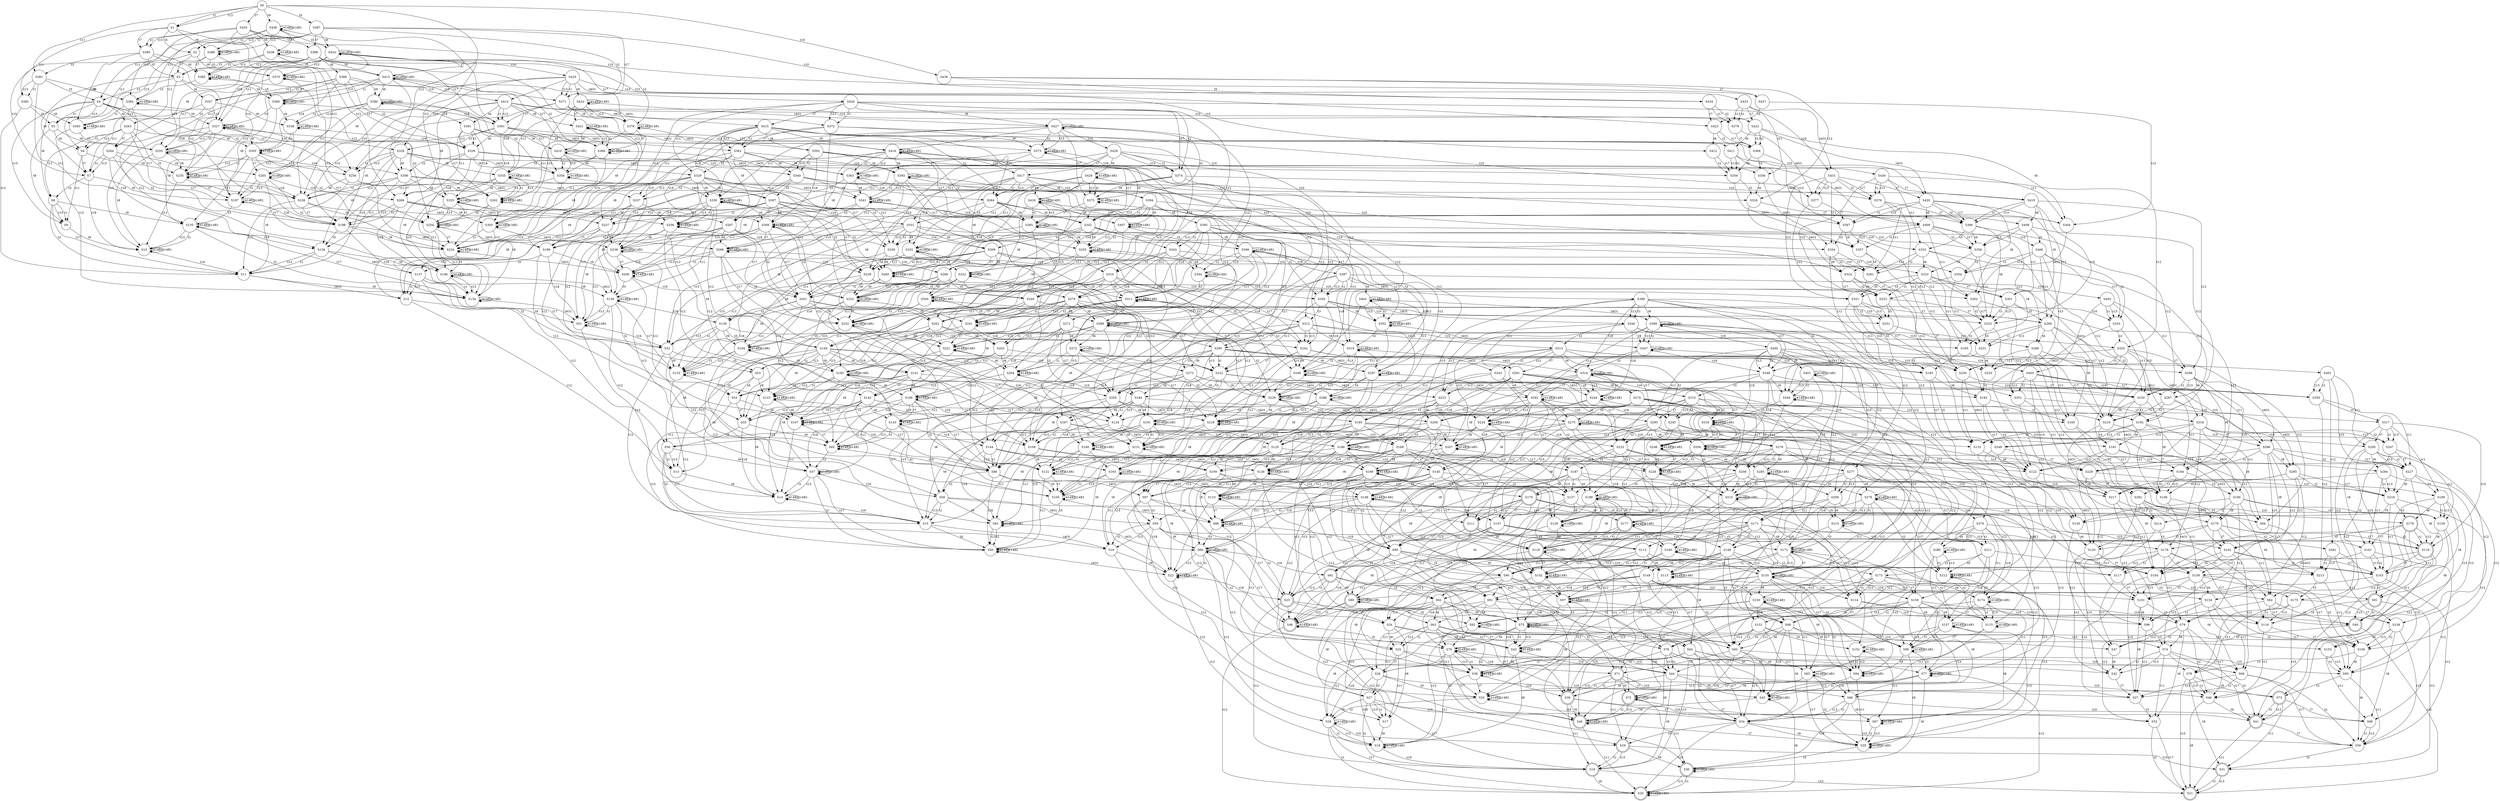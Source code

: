 digraph SCicp {
node [shape=circle]; S0 ;
node [shape=circle]; S1 ;
node [shape=circle]; S2 ;
node [shape=circle]; S3 ;
node [shape=circle]; S4 ;
node [shape=circle]; S5 ;
node [shape=circle]; S6 ;
node [shape=circle]; S7 ;
node [shape=circle]; S8 ;
node [shape=circle]; S9 ;
node [shape=circle]; S10 ;
node [shape=circle]; S11 ;
node [shape=circle]; S12 ;
node [shape=circle]; S13 ;
node [shape=circle]; S14 ;
node [shape=circle]; S15 ;
node [shape=circle]; S16 ;
node [shape=circle]; S17 ;
node [shape=circle]; S18 ;
node [shape=doublecircle]; S19 ;
node [shape=doublecircle]; S20 ;
node [shape=doublecircle]; S21 ;
node [shape=circle]; S22 ;
node [shape=doublecircle]; S23 ;
node [shape=circle]; S24 ;
node [shape=circle]; S25 ;
node [shape=circle]; S26 ;
node [shape=circle]; S27 ;
node [shape=circle]; S28 ;
node [shape=doublecircle]; S29 ;
node [shape=doublecircle]; S30 ;
node [shape=doublecircle]; S31 ;
node [shape=circle]; S32 ;
node [shape=circle]; S33 ;
node [shape=circle]; S34 ;
node [shape=circle]; S35 ;
node [shape=circle]; S36 ;
node [shape=circle]; S37 ;
node [shape=circle]; S38 ;
node [shape=doublecircle]; S39 ;
node [shape=doublecircle]; S40 ;
node [shape=doublecircle]; S41 ;
node [shape=circle]; S42 ;
node [shape=circle]; S43 ;
node [shape=circle]; S44 ;
node [shape=circle]; S45 ;
node [shape=circle]; S46 ;
node [shape=circle]; S47 ;
node [shape=doublecircle]; S48 ;
node [shape=doublecircle]; S49 ;
node [shape=circle]; S50 ;
node [shape=circle]; S51 ;
node [shape=circle]; S52 ;
node [shape=circle]; S53 ;
node [shape=circle]; S54 ;
node [shape=circle]; S55 ;
node [shape=circle]; S56 ;
node [shape=circle]; S57 ;
node [shape=circle]; S58 ;
node [shape=circle]; S59 ;
node [shape=circle]; S60 ;
node [shape=doublecircle]; S61 ;
node [shape=circle]; S62 ;
node [shape=circle]; S63 ;
node [shape=circle]; S64 ;
node [shape=circle]; S65 ;
node [shape=circle]; S66 ;
node [shape=circle]; S67 ;
node [shape=circle]; S68 ;
node [shape=circle]; S69 ;
node [shape=circle]; S70 ;
node [shape=doublecircle]; S71 ;
node [shape=doublecircle]; S72 ;
node [shape=doublecircle]; S73 ;
node [shape=circle]; S74 ;
node [shape=circle]; S75 ;
node [shape=circle]; S76 ;
node [shape=circle]; S77 ;
node [shape=circle]; S78 ;
node [shape=circle]; S79 ;
node [shape=doublecircle]; S80 ;
node [shape=doublecircle]; S81 ;
node [shape=circle]; S82 ;
node [shape=circle]; S83 ;
node [shape=circle]; S84 ;
node [shape=circle]; S85 ;
node [shape=circle]; S86 ;
node [shape=circle]; S87 ;
node [shape=circle]; S88 ;
node [shape=circle]; S89 ;
node [shape=circle]; S90 ;
node [shape=circle]; S91 ;
node [shape=circle]; S92 ;
node [shape=circle]; S93 ;
node [shape=circle]; S94 ;
node [shape=circle]; S95 ;
node [shape=circle]; S96 ;
node [shape=circle]; S97 ;
node [shape=circle]; S98 ;
node [shape=circle]; S99 ;
node [shape=circle]; S100 ;
node [shape=circle]; S101 ;
node [shape=circle]; S102 ;
node [shape=circle]; S103 ;
node [shape=circle]; S104 ;
node [shape=circle]; S105 ;
node [shape=circle]; S106 ;
node [shape=circle]; S107 ;
node [shape=circle]; S108 ;
node [shape=circle]; S109 ;
node [shape=circle]; S110 ;
node [shape=doublecircle]; S111 ;
node [shape=circle]; S112 ;
node [shape=circle]; S113 ;
node [shape=circle]; S114 ;
node [shape=circle]; S115 ;
node [shape=circle]; S116 ;
node [shape=circle]; S117 ;
node [shape=doublecircle]; S118 ;
node [shape=doublecircle]; S119 ;
node [shape=circle]; S120 ;
node [shape=circle]; S121 ;
node [shape=circle]; S122 ;
node [shape=circle]; S123 ;
node [shape=circle]; S124 ;
node [shape=circle]; S125 ;
node [shape=circle]; S126 ;
node [shape=circle]; S127 ;
node [shape=circle]; S128 ;
node [shape=circle]; S129 ;
node [shape=circle]; S130 ;
node [shape=circle]; S131 ;
node [shape=circle]; S132 ;
node [shape=circle]; S133 ;
node [shape=circle]; S134 ;
node [shape=circle]; S135 ;
node [shape=circle]; S136 ;
node [shape=circle]; S137 ;
node [shape=circle]; S138 ;
node [shape=circle]; S139 ;
node [shape=circle]; S140 ;
node [shape=circle]; S141 ;
node [shape=circle]; S142 ;
node [shape=circle]; S143 ;
node [shape=circle]; S144 ;
node [shape=circle]; S145 ;
node [shape=circle]; S146 ;
node [shape=circle]; S147 ;
node [shape=circle]; S148 ;
node [shape=circle]; S149 ;
node [shape=circle]; S150 ;
node [shape=circle]; S151 ;
node [shape=circle]; S152 ;
node [shape=circle]; S153 ;
node [shape=circle]; S154 ;
node [shape=circle]; S155 ;
node [shape=circle]; S156 ;
node [shape=circle]; S157 ;
node [shape=circle]; S158 ;
node [shape=circle]; S159 ;
node [shape=circle]; S160 ;
node [shape=circle]; S161 ;
node [shape=circle]; S162 ;
node [shape=circle]; S163 ;
node [shape=circle]; S164 ;
node [shape=circle]; S165 ;
node [shape=circle]; S166 ;
node [shape=circle]; S167 ;
node [shape=circle]; S168 ;
node [shape=circle]; S169 ;
node [shape=doublecircle]; S170 ;
node [shape=circle]; S171 ;
node [shape=circle]; S172 ;
node [shape=circle]; S173 ;
node [shape=circle]; S174 ;
node [shape=circle]; S175 ;
node [shape=circle]; S176 ;
node [shape=doublecircle]; S177 ;
node [shape=doublecircle]; S178 ;
node [shape=circle]; S179 ;
node [shape=circle]; S180 ;
node [shape=circle]; S181 ;
node [shape=circle]; S182 ;
node [shape=circle]; S183 ;
node [shape=circle]; S184 ;
node [shape=circle]; S185 ;
node [shape=circle]; S186 ;
node [shape=circle]; S187 ;
node [shape=circle]; S188 ;
node [shape=circle]; S189 ;
node [shape=circle]; S190 ;
node [shape=circle]; S191 ;
node [shape=circle]; S192 ;
node [shape=circle]; S193 ;
node [shape=circle]; S194 ;
node [shape=circle]; S195 ;
node [shape=circle]; S196 ;
node [shape=circle]; S197 ;
node [shape=circle]; S198 ;
node [shape=circle]; S199 ;
node [shape=circle]; S200 ;
node [shape=circle]; S201 ;
node [shape=circle]; S202 ;
node [shape=circle]; S203 ;
node [shape=circle]; S204 ;
node [shape=circle]; S205 ;
node [shape=circle]; S206 ;
node [shape=circle]; S207 ;
node [shape=circle]; S208 ;
node [shape=circle]; S209 ;
node [shape=circle]; S210 ;
node [shape=circle]; S211 ;
node [shape=circle]; S212 ;
node [shape=circle]; S213 ;
node [shape=circle]; S214 ;
node [shape=circle]; S215 ;
node [shape=circle]; S216 ;
node [shape=circle]; S217 ;
node [shape=circle]; S218 ;
node [shape=circle]; S219 ;
node [shape=circle]; S220 ;
node [shape=circle]; S221 ;
node [shape=circle]; S222 ;
node [shape=circle]; S223 ;
node [shape=circle]; S224 ;
node [shape=circle]; S225 ;
node [shape=circle]; S226 ;
node [shape=circle]; S227 ;
node [shape=circle]; S228 ;
node [shape=circle]; S229 ;
node [shape=circle]; S230 ;
node [shape=circle]; S231 ;
node [shape=circle]; S232 ;
node [shape=circle]; S233 ;
node [shape=circle]; S234 ;
node [shape=circle]; S235 ;
node [shape=circle]; S236 ;
node [shape=circle]; S237 ;
node [shape=circle]; S238 ;
node [shape=circle]; S239 ;
node [shape=circle]; S240 ;
node [shape=circle]; S241 ;
node [shape=circle]; S242 ;
node [shape=circle]; S243 ;
node [shape=circle]; S244 ;
node [shape=circle]; S245 ;
node [shape=circle]; S246 ;
node [shape=circle]; S247 ;
node [shape=circle]; S248 ;
node [shape=circle]; S249 ;
node [shape=circle]; S250 ;
node [shape=circle]; S251 ;
node [shape=circle]; S252 ;
node [shape=circle]; S253 ;
node [shape=circle]; S254 ;
node [shape=circle]; S255 ;
node [shape=circle]; S256 ;
node [shape=circle]; S257 ;
node [shape=circle]; S258 ;
node [shape=circle]; S259 ;
node [shape=circle]; S260 ;
node [shape=circle]; S261 ;
node [shape=circle]; S262 ;
node [shape=circle]; S263 ;
node [shape=circle]; S264 ;
node [shape=circle]; S265 ;
node [shape=circle]; S266 ;
node [shape=circle]; S267 ;
node [shape=circle]; S268 ;
node [shape=circle]; S269 ;
node [shape=circle]; S270 ;
node [shape=circle]; S271 ;
node [shape=circle]; S272 ;
node [shape=circle]; S273 ;
node [shape=circle]; S274 ;
node [shape=circle]; S275 ;
node [shape=circle]; S276 ;
node [shape=circle]; S277 ;
node [shape=circle]; S278 ;
node [shape=circle]; S279 ;
node [shape=circle]; S280 ;
node [shape=circle]; S281 ;
node [shape=circle]; S282 ;
node [shape=circle]; S283 ;
node [shape=circle]; S284 ;
node [shape=circle]; S285 ;
node [shape=circle]; S286 ;
node [shape=circle]; S287 ;
node [shape=circle]; S288 ;
node [shape=circle]; S289 ;
node [shape=circle]; S290 ;
node [shape=circle]; S291 ;
node [shape=circle]; S292 ;
node [shape=circle]; S293 ;
node [shape=circle]; S294 ;
node [shape=circle]; S295 ;
node [shape=circle]; S296 ;
node [shape=circle]; S297 ;
node [shape=circle]; S298 ;
node [shape=circle]; S299 ;
node [shape=circle]; S300 ;
node [shape=circle]; S301 ;
node [shape=circle]; S302 ;
node [shape=circle]; S303 ;
node [shape=circle]; S304 ;
node [shape=circle]; S305 ;
node [shape=circle]; S306 ;
node [shape=circle]; S307 ;
node [shape=circle]; S308 ;
node [shape=circle]; S309 ;
node [shape=circle]; S310 ;
node [shape=circle]; S311 ;
node [shape=circle]; S312 ;
node [shape=circle]; S313 ;
node [shape=circle]; S314 ;
node [shape=circle]; S315 ;
node [shape=circle]; S316 ;
node [shape=circle]; S317 ;
node [shape=circle]; S318 ;
node [shape=circle]; S319 ;
node [shape=circle]; S320 ;
node [shape=circle]; S321 ;
node [shape=circle]; S322 ;
node [shape=circle]; S323 ;
node [shape=circle]; S324 ;
node [shape=circle]; S325 ;
node [shape=circle]; S326 ;
node [shape=circle]; S327 ;
node [shape=circle]; S328 ;
node [shape=circle]; S329 ;
node [shape=circle]; S330 ;
node [shape=circle]; S331 ;
node [shape=circle]; S332 ;
node [shape=circle]; S333 ;
node [shape=circle]; S334 ;
node [shape=circle]; S335 ;
node [shape=circle]; S336 ;
node [shape=circle]; S337 ;
node [shape=circle]; S338 ;
node [shape=circle]; S339 ;
node [shape=circle]; S340 ;
node [shape=circle]; S341 ;
node [shape=circle]; S342 ;
node [shape=circle]; S343 ;
node [shape=circle]; S344 ;
node [shape=circle]; S345 ;
node [shape=circle]; S346 ;
node [shape=circle]; S347 ;
node [shape=circle]; S348 ;
node [shape=circle]; S349 ;
node [shape=circle]; S350 ;
node [shape=circle]; S351 ;
node [shape=circle]; S352 ;
node [shape=circle]; S353 ;
node [shape=circle]; S354 ;
node [shape=circle]; S355 ;
node [shape=circle]; S356 ;
node [shape=circle]; S357 ;
node [shape=circle]; S358 ;
node [shape=circle]; S359 ;
node [shape=circle]; S360 ;
node [shape=circle]; S361 ;
node [shape=circle]; S362 ;
node [shape=circle]; S363 ;
node [shape=circle]; S364 ;
node [shape=circle]; S365 ;
node [shape=circle]; S366 ;
node [shape=circle]; S367 ;
node [shape=circle]; S368 ;
node [shape=circle]; S369 ;
node [shape=circle]; S370 ;
node [shape=circle]; S371 ;
node [shape=circle]; S372 ;
node [shape=circle]; S373 ;
node [shape=circle]; S374 ;
node [shape=circle]; S375 ;
node [shape=circle]; S376 ;
node [shape=circle]; S377 ;
node [shape=circle]; S378 ;
node [shape=circle]; S379 ;
node [shape=circle]; S380 ;
node [shape=circle]; S381 ;
node [shape=circle]; S382 ;
node [shape=circle]; S383 ;
node [shape=circle]; S384 ;
node [shape=circle]; S385 ;
node [shape=circle]; S386 ;
node [shape=circle]; S387 ;
node [shape=circle]; S388 ;
node [shape=circle]; S389 ;
node [shape=circle]; S390 ;
node [shape=circle]; S391 ;
node [shape=circle]; S392 ;
node [shape=circle]; S393 ;
node [shape=circle]; S394 ;
node [shape=circle]; S395 ;
node [shape=circle]; S396 ;
node [shape=circle]; S397 ;
node [shape=circle]; S398 ;
node [shape=circle]; S399 ;
node [shape=circle]; S400 ;
node [shape=circle]; S401 ;
node [shape=circle]; S402 ;
node [shape=circle]; S403 ;
node [shape=circle]; S404 ;
node [shape=circle]; S405 ;
node [shape=circle]; S406 ;
node [shape=circle]; S407 ;
node [shape=circle]; S408 ;
node [shape=circle]; S409 ;
node [shape=circle]; S410 ;
node [shape=circle]; S411 ;
node [shape=circle]; S412 ;
node [shape=circle]; S413 ;
node [shape=circle]; S414 ;
node [shape=circle]; S415 ;
node [shape=circle]; S416 ;
node [shape=circle]; S417 ;
node [shape=circle]; S418 ;
node [shape=circle]; S419 ;
node [shape=circle]; S420 ;
node [shape=circle]; S421 ;
node [shape=circle]; S422 ;
node [shape=circle]; S423 ;
node [shape=circle]; S424 ;
node [shape=circle]; S425 ;
node [shape=circle]; S426 ;
node [shape=circle]; S427 ;
node [shape=circle]; S428 ;
node [shape=circle]; S429 ;
node [shape=circle]; S430 ;
node [shape=circle]; S431 ;
node [shape=circle]; S432 ;
node [shape=circle]; S433 ;
node [shape=circle]; S434 ;
node [shape=circle]; S435 ;
node [shape=circle]; S436 ;
node [shape=circle]; S437 ;
node [shape=circle]; S438 ;
node [shape=circle]; S439 ;
S0 -> S439 [label=t10]
S0 -> S438 [label=t9]
S0 -> S381 [label=t11]
S0 -> S435 [label=t7]
S0 -> S306 [label=t12]
S0 -> S387 [label=t5]
S0 -> S1 [label=t13]
S0 -> S1 [label=t1]
S1 -> S386 [label=t9]
S1 -> S382 [label=t11]
S1 -> S380 [label=t7]
S1 -> S236 [label=t12]
S1 -> S2 [label=t5]
S2 -> S370 [label=t9]
S2 -> S5 [label=t11]
S2 -> S3 [label=t7]
S3 -> S255 [label=t18]
S3 -> S360 [label=t9]
S3 -> S7 [label=t8]
S3 -> S337 [label=t6]
S3 -> S4 [label=t3]
S4 -> S327 [label=t9]
S4 -> S8 [label=t8]
S4 -> S263 [label=t6]
S4 -> S256 [label=t17]
S4 -> S9 [label=t15]
S4 -> S5 [label=t13]
S4 -> S256 [label=t2]
S4 -> S5 [label=t1]
S5 -> S255 [label=t9]
S5 -> S9 [label=t8]
S5 -> S6 [label=t6]
S6 -> S235 [label=t9]
S6 -> S9 [label=t11]
S6 -> S7 [label=t7]
S7 -> S10 [label=t18]
S7 -> S197 [label=t9]
S7 -> S8 [label=t3]
S8 -> S135 [label=t9]
S8 -> S11 [label=t17]
S8 -> S9 [label=t13]
S8 -> S11 [label=t2]
S8 -> S9 [label=t1]
S9 -> S10 [label=t9]
S10 -> S11 [label=t16]
S10 -> S10 [label=t14R1]
S10 -> S10 [label=t14R1]
S11 -> S134 [label=t9]
S11 -> S12 [label=t4O1]
S12 -> S51 [label=t9]
S12 -> S13 [label=t12]
S13 -> S14 [label=t9]
S14 -> S15 [label=t16]
S14 -> S14 [label=t14R1]
S14 -> S14 [label=t14R1]
S15 -> S50 [label=t9]
S15 -> S16 [label=t4O1]
S16 -> S22 [label=t9]
S16 -> S17 [label=t12]
S17 -> S18 [label=t9]
S18 -> S19 [label=t16]
S18 -> S18 [label=t14R1]
S18 -> S18 [label=t14R1]
S19 -> S21 [label=t10]
S19 -> S20 [label=t9]
S20 -> S20 [label=t14R1]
S20 -> S20 [label=t14R1]
S22 -> S23 [label=t16]
S22 -> S22 [label=t14R1]
S22 -> S22 [label=t14R1]
S22 -> S18 [label=t12]
S23 -> S49 [label=t10]
S23 -> S48 [label=t9]
S23 -> S19 [label=t12]
S23 -> S24 [label=t5]
S24 -> S47 [label=t10]
S24 -> S43 [label=t9]
S24 -> S17 [label=t8]
S24 -> S25 [label=t6]
S25 -> S42 [label=t10]
S25 -> S38 [label=t9]
S25 -> S17 [label=t11]
S25 -> S26 [label=t7]
S26 -> S18 [label=t18]
S26 -> S37 [label=t10]
S26 -> S33 [label=t9]
S26 -> S27 [label=t3]
S27 -> S32 [label=t10]
S27 -> S28 [label=t9]
S27 -> S19 [label=t17]
S27 -> S17 [label=t13]
S27 -> S19 [label=t2]
S27 -> S17 [label=t1]
S28 -> S29 [label=t16]
S28 -> S28 [label=t14R1]
S28 -> S28 [label=t14R1]
S28 -> S20 [label=t17]
S28 -> S18 [label=t13]
S28 -> S20 [label=t2]
S28 -> S18 [label=t1]
S29 -> S31 [label=t10]
S29 -> S30 [label=t9]
S29 -> S19 [label=t13]
S29 -> S19 [label=t1]
S30 -> S30 [label=t14R1]
S30 -> S30 [label=t14R1]
S30 -> S20 [label=t13]
S30 -> S20 [label=t1]
S31 -> S21 [label=t13]
S31 -> S21 [label=t1]
S32 -> S21 [label=t17]
S32 -> S21 [label=t2]
S33 -> S34 [label=t16]
S33 -> S33 [label=t14R1]
S33 -> S33 [label=t14R1]
S33 -> S28 [label=t3]
S34 -> S20 [label=t18]
S34 -> S36 [label=t10]
S34 -> S35 [label=t9]
S34 -> S29 [label=t3]
S35 -> S35 [label=t14R1]
S35 -> S35 [label=t14R1]
S35 -> S30 [label=t3]
S36 -> S31 [label=t3]
S37 -> S32 [label=t3]
S38 -> S39 [label=t16]
S38 -> S38 [label=t14R1]
S38 -> S38 [label=t14R1]
S38 -> S18 [label=t11]
S38 -> S33 [label=t7]
S39 -> S41 [label=t10]
S39 -> S40 [label=t9]
S39 -> S19 [label=t11]
S39 -> S34 [label=t7]
S40 -> S40 [label=t14R1]
S40 -> S40 [label=t14R1]
S40 -> S20 [label=t11]
S40 -> S35 [label=t7]
S41 -> S21 [label=t11]
S41 -> S36 [label=t7]
S42 -> S37 [label=t7]
S43 -> S44 [label=t16]
S43 -> S43 [label=t14R1]
S43 -> S43 [label=t14R1]
S43 -> S18 [label=t8]
S43 -> S38 [label=t6]
S44 -> S46 [label=t10]
S44 -> S45 [label=t9]
S44 -> S19 [label=t8]
S44 -> S39 [label=t6]
S45 -> S45 [label=t14R1]
S45 -> S45 [label=t14R1]
S45 -> S20 [label=t8]
S45 -> S40 [label=t6]
S46 -> S21 [label=t8]
S46 -> S41 [label=t6]
S47 -> S42 [label=t6]
S48 -> S48 [label=t14R1]
S48 -> S48 [label=t14R1]
S48 -> S20 [label=t12]
S48 -> S43 [label=t5]
S49 -> S21 [label=t12]
S49 -> S47 [label=t5]
S50 -> S50 [label=t14R1]
S50 -> S50 [label=t14R1]
S50 -> S22 [label=t4O1]
S51 -> S52 [label=t16]
S51 -> S51 [label=t14R1]
S51 -> S51 [label=t14R1]
S51 -> S14 [label=t12]
S52 -> S133 [label=t9]
S52 -> S15 [label=t12]
S52 -> S53 [label=t5]
S53 -> S123 [label=t9]
S53 -> S13 [label=t8]
S53 -> S54 [label=t6]
S54 -> S107 [label=t9]
S54 -> S13 [label=t11]
S54 -> S55 [label=t7]
S55 -> S14 [label=t18]
S55 -> S85 [label=t9]
S55 -> S56 [label=t3]
S56 -> S57 [label=t9]
S56 -> S15 [label=t17]
S56 -> S13 [label=t13]
S56 -> S15 [label=t2]
S56 -> S13 [label=t1]
S57 -> S58 [label=t16]
S57 -> S57 [label=t14R1]
S57 -> S57 [label=t14R1]
S57 -> S50 [label=t17]
S57 -> S14 [label=t13]
S57 -> S50 [label=t2]
S57 -> S14 [label=t1]
S58 -> S84 [label=t10]
S58 -> S83 [label=t9]
S58 -> S59 [label=t4O1]
S58 -> S15 [label=t13]
S58 -> S15 [label=t1]
S59 -> S82 [label=t10]
S59 -> S60 [label=t9]
S59 -> S27 [label=t12]
S59 -> S23 [label=t17]
S59 -> S16 [label=t13]
S59 -> S23 [label=t2]
S59 -> S16 [label=t1]
S60 -> S61 [label=t16]
S60 -> S60 [label=t14R1]
S60 -> S60 [label=t14R1]
S60 -> S28 [label=t12]
S60 -> S48 [label=t17]
S60 -> S22 [label=t13]
S60 -> S48 [label=t2]
S60 -> S22 [label=t1]
S61 -> S81 [label=t10]
S61 -> S80 [label=t9]
S61 -> S29 [label=t12]
S61 -> S62 [label=t5]
S61 -> S23 [label=t13]
S61 -> S23 [label=t1]
S62 -> S79 [label=t10]
S62 -> S75 [label=t9]
S62 -> S27 [label=t8]
S62 -> S63 [label=t6]
S62 -> S44 [label=t17]
S62 -> S17 [label=t15]
S62 -> S24 [label=t13]
S62 -> S44 [label=t2]
S62 -> S24 [label=t1]
S63 -> S74 [label=t10]
S63 -> S70 [label=t9]
S63 -> S27 [label=t11]
S63 -> S64 [label=t7]
S63 -> S39 [label=t17]
S63 -> S25 [label=t13]
S63 -> S39 [label=t2]
S63 -> S25 [label=t1]
S64 -> S28 [label=t18]
S64 -> S69 [label=t10]
S64 -> S65 [label=t9]
S64 -> S34 [label=t17]
S64 -> S26 [label=t13]
S64 -> S34 [label=t2]
S64 -> S26 [label=t1]
S65 -> S66 [label=t16]
S65 -> S65 [label=t14R1]
S65 -> S65 [label=t14R1]
S65 -> S35 [label=t17]
S65 -> S33 [label=t13]
S65 -> S35 [label=t2]
S65 -> S33 [label=t1]
S66 -> S30 [label=t18]
S66 -> S68 [label=t10]
S66 -> S67 [label=t9]
S66 -> S34 [label=t13]
S66 -> S34 [label=t1]
S67 -> S67 [label=t14R1]
S67 -> S67 [label=t14R1]
S67 -> S35 [label=t13]
S67 -> S35 [label=t1]
S68 -> S36 [label=t13]
S68 -> S36 [label=t1]
S69 -> S36 [label=t17]
S69 -> S37 [label=t13]
S69 -> S36 [label=t2]
S69 -> S37 [label=t1]
S70 -> S71 [label=t16]
S70 -> S70 [label=t14R1]
S70 -> S70 [label=t14R1]
S70 -> S28 [label=t11]
S70 -> S65 [label=t7]
S70 -> S40 [label=t17]
S70 -> S38 [label=t13]
S70 -> S40 [label=t2]
S70 -> S38 [label=t1]
S71 -> S73 [label=t10]
S71 -> S72 [label=t9]
S71 -> S29 [label=t11]
S71 -> S66 [label=t7]
S71 -> S39 [label=t13]
S71 -> S39 [label=t1]
S72 -> S72 [label=t14R1]
S72 -> S72 [label=t14R1]
S72 -> S30 [label=t11]
S72 -> S67 [label=t7]
S72 -> S40 [label=t13]
S72 -> S40 [label=t1]
S73 -> S31 [label=t11]
S73 -> S68 [label=t7]
S73 -> S41 [label=t13]
S73 -> S41 [label=t1]
S74 -> S32 [label=t11]
S74 -> S69 [label=t7]
S74 -> S41 [label=t17]
S74 -> S42 [label=t13]
S74 -> S41 [label=t2]
S74 -> S42 [label=t1]
S75 -> S76 [label=t16]
S75 -> S75 [label=t14R1]
S75 -> S75 [label=t14R1]
S75 -> S28 [label=t8]
S75 -> S70 [label=t6]
S75 -> S45 [label=t17]
S75 -> S18 [label=t15]
S75 -> S43 [label=t13]
S75 -> S45 [label=t2]
S75 -> S43 [label=t1]
S76 -> S78 [label=t10]
S76 -> S77 [label=t9]
S76 -> S29 [label=t8]
S76 -> S71 [label=t6]
S76 -> S19 [label=t15]
S76 -> S44 [label=t13]
S76 -> S44 [label=t1]
S77 -> S77 [label=t14R1]
S77 -> S77 [label=t14R1]
S77 -> S30 [label=t8]
S77 -> S72 [label=t6]
S77 -> S20 [label=t15]
S77 -> S45 [label=t13]
S77 -> S45 [label=t1]
S78 -> S31 [label=t8]
S78 -> S73 [label=t6]
S78 -> S21 [label=t15]
S78 -> S46 [label=t13]
S78 -> S46 [label=t1]
S79 -> S32 [label=t8]
S79 -> S74 [label=t6]
S79 -> S46 [label=t17]
S79 -> S47 [label=t13]
S79 -> S46 [label=t2]
S79 -> S47 [label=t1]
S80 -> S80 [label=t14R1]
S80 -> S80 [label=t14R1]
S80 -> S30 [label=t12]
S80 -> S75 [label=t5]
S80 -> S48 [label=t13]
S80 -> S48 [label=t1]
S81 -> S31 [label=t12]
S81 -> S79 [label=t5]
S81 -> S49 [label=t13]
S81 -> S49 [label=t1]
S82 -> S32 [label=t12]
S82 -> S49 [label=t17]
S82 -> S49 [label=t2]
S83 -> S83 [label=t14R1]
S83 -> S83 [label=t14R1]
S83 -> S60 [label=t4O1]
S83 -> S50 [label=t13]
S83 -> S50 [label=t1]
S84 -> S82 [label=t4O1]
S85 -> S86 [label=t16]
S85 -> S85 [label=t14R1]
S85 -> S85 [label=t14R1]
S85 -> S57 [label=t3]
S86 -> S50 [label=t18]
S86 -> S106 [label=t10]
S86 -> S105 [label=t9]
S86 -> S87 [label=t4O1]
S86 -> S58 [label=t3]
S87 -> S22 [label=t18]
S87 -> S104 [label=t10]
S87 -> S88 [label=t9]
S87 -> S26 [label=t12]
S87 -> S59 [label=t3]
S88 -> S89 [label=t16]
S88 -> S88 [label=t14R1]
S88 -> S88 [label=t14R1]
S88 -> S33 [label=t12]
S88 -> S60 [label=t3]
S89 -> S48 [label=t18]
S89 -> S103 [label=t10]
S89 -> S102 [label=t9]
S89 -> S34 [label=t12]
S89 -> S90 [label=t5]
S89 -> S61 [label=t3]
S90 -> S43 [label=t18]
S90 -> S101 [label=t10]
S90 -> S97 [label=t9]
S90 -> S26 [label=t8]
S90 -> S91 [label=t6]
S90 -> S62 [label=t3]
S91 -> S38 [label=t18]
S91 -> S96 [label=t10]
S91 -> S92 [label=t9]
S91 -> S26 [label=t11]
S91 -> S63 [label=t3]
S92 -> S93 [label=t16]
S92 -> S92 [label=t14R1]
S92 -> S92 [label=t14R1]
S92 -> S33 [label=t11]
S92 -> S70 [label=t3]
S93 -> S40 [label=t18]
S93 -> S95 [label=t10]
S93 -> S94 [label=t9]
S93 -> S34 [label=t11]
S93 -> S71 [label=t3]
S94 -> S94 [label=t14R1]
S94 -> S94 [label=t14R1]
S94 -> S35 [label=t11]
S94 -> S72 [label=t3]
S95 -> S36 [label=t11]
S95 -> S73 [label=t3]
S96 -> S37 [label=t11]
S96 -> S74 [label=t3]
S97 -> S98 [label=t16]
S97 -> S97 [label=t14R1]
S97 -> S97 [label=t14R1]
S97 -> S33 [label=t8]
S97 -> S92 [label=t6]
S97 -> S75 [label=t3]
S98 -> S45 [label=t18]
S98 -> S100 [label=t10]
S98 -> S99 [label=t9]
S98 -> S34 [label=t8]
S98 -> S93 [label=t6]
S98 -> S76 [label=t3]
S99 -> S99 [label=t14R1]
S99 -> S99 [label=t14R1]
S99 -> S35 [label=t8]
S99 -> S94 [label=t6]
S99 -> S77 [label=t3]
S100 -> S36 [label=t8]
S100 -> S95 [label=t6]
S100 -> S78 [label=t3]
S101 -> S37 [label=t8]
S101 -> S96 [label=t6]
S101 -> S79 [label=t3]
S102 -> S102 [label=t14R1]
S102 -> S102 [label=t14R1]
S102 -> S35 [label=t12]
S102 -> S97 [label=t5]
S102 -> S80 [label=t3]
S103 -> S36 [label=t12]
S103 -> S101 [label=t5]
S103 -> S81 [label=t3]
S104 -> S37 [label=t12]
S104 -> S82 [label=t3]
S105 -> S105 [label=t14R1]
S105 -> S105 [label=t14R1]
S105 -> S88 [label=t4O1]
S105 -> S83 [label=t3]
S106 -> S104 [label=t4O1]
S106 -> S84 [label=t3]
S107 -> S108 [label=t16]
S107 -> S107 [label=t14R1]
S107 -> S107 [label=t14R1]
S107 -> S14 [label=t11]
S107 -> S85 [label=t7]
S108 -> S122 [label=t10]
S108 -> S121 [label=t9]
S108 -> S15 [label=t11]
S108 -> S86 [label=t7]
S108 -> S109 [label=t4O1]
S109 -> S120 [label=t10]
S109 -> S110 [label=t9]
S109 -> S16 [label=t11]
S109 -> S87 [label=t7]
S109 -> S25 [label=t12]
S110 -> S111 [label=t16]
S110 -> S110 [label=t14R1]
S110 -> S110 [label=t14R1]
S110 -> S22 [label=t11]
S110 -> S88 [label=t7]
S110 -> S38 [label=t12]
S111 -> S119 [label=t10]
S111 -> S118 [label=t9]
S111 -> S23 [label=t11]
S111 -> S89 [label=t7]
S111 -> S39 [label=t12]
S111 -> S112 [label=t5]
S112 -> S117 [label=t10]
S112 -> S113 [label=t9]
S112 -> S24 [label=t11]
S112 -> S90 [label=t7]
S113 -> S114 [label=t16]
S113 -> S113 [label=t14R1]
S113 -> S113 [label=t14R1]
S113 -> S43 [label=t11]
S113 -> S97 [label=t7]
S114 -> S116 [label=t10]
S114 -> S115 [label=t9]
S114 -> S44 [label=t11]
S114 -> S98 [label=t7]
S115 -> S115 [label=t14R1]
S115 -> S115 [label=t14R1]
S115 -> S45 [label=t11]
S115 -> S99 [label=t7]
S116 -> S46 [label=t11]
S116 -> S100 [label=t7]
S117 -> S47 [label=t11]
S117 -> S101 [label=t7]
S118 -> S118 [label=t14R1]
S118 -> S118 [label=t14R1]
S118 -> S48 [label=t11]
S118 -> S102 [label=t7]
S118 -> S40 [label=t12]
S118 -> S113 [label=t5]
S119 -> S49 [label=t11]
S119 -> S103 [label=t7]
S119 -> S41 [label=t12]
S119 -> S117 [label=t5]
S120 -> S104 [label=t7]
S120 -> S42 [label=t12]
S121 -> S121 [label=t14R1]
S121 -> S121 [label=t14R1]
S121 -> S50 [label=t11]
S121 -> S105 [label=t7]
S121 -> S110 [label=t4O1]
S122 -> S106 [label=t7]
S122 -> S120 [label=t4O1]
S123 -> S124 [label=t16]
S123 -> S123 [label=t14R1]
S123 -> S123 [label=t14R1]
S123 -> S14 [label=t8]
S123 -> S107 [label=t6]
S124 -> S132 [label=t10]
S124 -> S131 [label=t9]
S124 -> S15 [label=t8]
S124 -> S108 [label=t6]
S124 -> S125 [label=t4O1]
S125 -> S130 [label=t10]
S125 -> S126 [label=t9]
S125 -> S16 [label=t8]
S125 -> S109 [label=t6]
S125 -> S24 [label=t12]
S126 -> S127 [label=t16]
S126 -> S126 [label=t14R1]
S126 -> S126 [label=t14R1]
S126 -> S22 [label=t8]
S126 -> S110 [label=t6]
S126 -> S43 [label=t12]
S127 -> S129 [label=t10]
S127 -> S128 [label=t9]
S127 -> S23 [label=t8]
S127 -> S111 [label=t6]
S127 -> S44 [label=t12]
S128 -> S128 [label=t14R1]
S128 -> S128 [label=t14R1]
S128 -> S48 [label=t8]
S128 -> S118 [label=t6]
S128 -> S45 [label=t12]
S129 -> S49 [label=t8]
S129 -> S119 [label=t6]
S129 -> S46 [label=t12]
S130 -> S120 [label=t6]
S130 -> S47 [label=t12]
S131 -> S131 [label=t14R1]
S131 -> S131 [label=t14R1]
S131 -> S50 [label=t8]
S131 -> S121 [label=t6]
S131 -> S126 [label=t4O1]
S132 -> S122 [label=t6]
S132 -> S130 [label=t4O1]
S133 -> S133 [label=t14R1]
S133 -> S133 [label=t14R1]
S133 -> S50 [label=t12]
S133 -> S123 [label=t5]
S134 -> S134 [label=t14R1]
S134 -> S134 [label=t14R1]
S134 -> S51 [label=t4O1]
S135 -> S136 [label=t16]
S135 -> S135 [label=t14R1]
S135 -> S135 [label=t14R1]
S135 -> S134 [label=t17]
S135 -> S10 [label=t13]
S135 -> S134 [label=t2]
S135 -> S10 [label=t1]
S136 -> S196 [label=t9]
S136 -> S137 [label=t4O1]
S136 -> S11 [label=t13]
S136 -> S11 [label=t1]
S137 -> S138 [label=t9]
S137 -> S56 [label=t12]
S137 -> S52 [label=t17]
S137 -> S12 [label=t13]
S137 -> S52 [label=t2]
S137 -> S12 [label=t1]
S138 -> S139 [label=t16]
S138 -> S138 [label=t14R1]
S138 -> S138 [label=t14R1]
S138 -> S57 [label=t12]
S138 -> S133 [label=t17]
S138 -> S51 [label=t13]
S138 -> S133 [label=t2]
S138 -> S51 [label=t1]
S139 -> S195 [label=t10]
S139 -> S194 [label=t9]
S139 -> S58 [label=t12]
S139 -> S140 [label=t5]
S139 -> S52 [label=t13]
S139 -> S52 [label=t1]
S140 -> S193 [label=t10]
S140 -> S183 [label=t9]
S140 -> S56 [label=t8]
S140 -> S141 [label=t6]
S140 -> S124 [label=t17]
S140 -> S13 [label=t15]
S140 -> S53 [label=t13]
S140 -> S124 [label=t2]
S140 -> S53 [label=t1]
S141 -> S182 [label=t10]
S141 -> S166 [label=t9]
S141 -> S56 [label=t11]
S141 -> S142 [label=t7]
S141 -> S108 [label=t17]
S141 -> S54 [label=t13]
S141 -> S108 [label=t2]
S141 -> S54 [label=t1]
S142 -> S57 [label=t18]
S142 -> S165 [label=t10]
S142 -> S143 [label=t9]
S142 -> S86 [label=t17]
S142 -> S55 [label=t13]
S142 -> S86 [label=t2]
S142 -> S55 [label=t1]
S143 -> S144 [label=t16]
S143 -> S143 [label=t14R1]
S143 -> S143 [label=t14R1]
S143 -> S105 [label=t17]
S143 -> S85 [label=t13]
S143 -> S105 [label=t2]
S143 -> S85 [label=t1]
S144 -> S83 [label=t18]
S144 -> S164 [label=t10]
S144 -> S163 [label=t9]
S144 -> S145 [label=t4O1]
S144 -> S86 [label=t13]
S144 -> S86 [label=t1]
S145 -> S60 [label=t18]
S145 -> S162 [label=t10]
S145 -> S146 [label=t9]
S145 -> S64 [label=t12]
S145 -> S89 [label=t17]
S145 -> S87 [label=t13]
S145 -> S89 [label=t2]
S145 -> S87 [label=t1]
S146 -> S147 [label=t16]
S146 -> S146 [label=t14R1]
S146 -> S146 [label=t14R1]
S146 -> S65 [label=t12]
S146 -> S102 [label=t17]
S146 -> S88 [label=t13]
S146 -> S102 [label=t2]
S146 -> S88 [label=t1]
S147 -> S80 [label=t18]
S147 -> S161 [label=t10]
S147 -> S160 [label=t9]
S147 -> S66 [label=t12]
S147 -> S148 [label=t5]
S147 -> S89 [label=t13]
S147 -> S89 [label=t1]
S148 -> S75 [label=t18]
S148 -> S159 [label=t10]
S148 -> S155 [label=t9]
S148 -> S64 [label=t8]
S148 -> S149 [label=t6]
S148 -> S98 [label=t17]
S148 -> S26 [label=t15]
S148 -> S90 [label=t13]
S148 -> S98 [label=t2]
S148 -> S90 [label=t1]
S149 -> S70 [label=t18]
S149 -> S154 [label=t10]
S149 -> S150 [label=t9]
S149 -> S64 [label=t11]
S149 -> S93 [label=t17]
S149 -> S91 [label=t13]
S149 -> S93 [label=t2]
S149 -> S91 [label=t1]
S150 -> S151 [label=t16]
S150 -> S150 [label=t14R1]
S150 -> S150 [label=t14R1]
S150 -> S65 [label=t11]
S150 -> S94 [label=t17]
S150 -> S92 [label=t13]
S150 -> S94 [label=t2]
S150 -> S92 [label=t1]
S151 -> S72 [label=t18]
S151 -> S153 [label=t10]
S151 -> S152 [label=t9]
S151 -> S66 [label=t11]
S151 -> S93 [label=t13]
S151 -> S93 [label=t1]
S152 -> S152 [label=t14R1]
S152 -> S152 [label=t14R1]
S152 -> S67 [label=t11]
S152 -> S94 [label=t13]
S152 -> S94 [label=t1]
S153 -> S68 [label=t11]
S153 -> S95 [label=t13]
S153 -> S95 [label=t1]
S154 -> S69 [label=t11]
S154 -> S95 [label=t17]
S154 -> S96 [label=t13]
S154 -> S95 [label=t2]
S154 -> S96 [label=t1]
S155 -> S156 [label=t16]
S155 -> S155 [label=t14R1]
S155 -> S155 [label=t14R1]
S155 -> S65 [label=t8]
S155 -> S150 [label=t6]
S155 -> S99 [label=t17]
S155 -> S33 [label=t15]
S155 -> S97 [label=t13]
S155 -> S99 [label=t2]
S155 -> S97 [label=t1]
S156 -> S77 [label=t18]
S156 -> S158 [label=t10]
S156 -> S157 [label=t9]
S156 -> S66 [label=t8]
S156 -> S151 [label=t6]
S156 -> S34 [label=t15]
S156 -> S98 [label=t13]
S156 -> S98 [label=t1]
S157 -> S157 [label=t14R1]
S157 -> S157 [label=t14R1]
S157 -> S67 [label=t8]
S157 -> S152 [label=t6]
S157 -> S35 [label=t15]
S157 -> S99 [label=t13]
S157 -> S99 [label=t1]
S158 -> S68 [label=t8]
S158 -> S153 [label=t6]
S158 -> S36 [label=t15]
S158 -> S100 [label=t13]
S158 -> S100 [label=t1]
S159 -> S69 [label=t8]
S159 -> S154 [label=t6]
S159 -> S100 [label=t17]
S159 -> S37 [label=t15]
S159 -> S101 [label=t13]
S159 -> S100 [label=t2]
S159 -> S101 [label=t1]
S160 -> S160 [label=t14R1]
S160 -> S160 [label=t14R1]
S160 -> S67 [label=t12]
S160 -> S155 [label=t5]
S160 -> S102 [label=t13]
S160 -> S102 [label=t1]
S161 -> S68 [label=t12]
S161 -> S159 [label=t5]
S161 -> S103 [label=t13]
S161 -> S103 [label=t1]
S162 -> S69 [label=t12]
S162 -> S103 [label=t17]
S162 -> S104 [label=t13]
S162 -> S103 [label=t2]
S162 -> S104 [label=t1]
S163 -> S163 [label=t14R1]
S163 -> S163 [label=t14R1]
S163 -> S146 [label=t4O1]
S163 -> S105 [label=t13]
S163 -> S105 [label=t1]
S164 -> S162 [label=t4O1]
S164 -> S106 [label=t13]
S164 -> S106 [label=t1]
S165 -> S106 [label=t17]
S165 -> S106 [label=t2]
S166 -> S167 [label=t16]
S166 -> S166 [label=t14R1]
S166 -> S166 [label=t14R1]
S166 -> S57 [label=t11]
S166 -> S143 [label=t7]
S166 -> S121 [label=t17]
S166 -> S107 [label=t13]
S166 -> S121 [label=t2]
S166 -> S107 [label=t1]
S167 -> S181 [label=t10]
S167 -> S180 [label=t9]
S167 -> S58 [label=t11]
S167 -> S144 [label=t7]
S167 -> S168 [label=t4O1]
S167 -> S108 [label=t13]
S167 -> S108 [label=t1]
S168 -> S179 [label=t10]
S168 -> S169 [label=t9]
S168 -> S59 [label=t11]
S168 -> S145 [label=t7]
S168 -> S63 [label=t12]
S168 -> S111 [label=t17]
S168 -> S109 [label=t13]
S168 -> S111 [label=t2]
S168 -> S109 [label=t1]
S169 -> S170 [label=t16]
S169 -> S169 [label=t14R1]
S169 -> S169 [label=t14R1]
S169 -> S60 [label=t11]
S169 -> S146 [label=t7]
S169 -> S70 [label=t12]
S169 -> S118 [label=t17]
S169 -> S110 [label=t13]
S169 -> S118 [label=t2]
S169 -> S110 [label=t1]
S170 -> S178 [label=t10]
S170 -> S177 [label=t9]
S170 -> S61 [label=t11]
S170 -> S147 [label=t7]
S170 -> S71 [label=t12]
S170 -> S171 [label=t5]
S170 -> S111 [label=t13]
S170 -> S111 [label=t1]
S171 -> S176 [label=t10]
S171 -> S172 [label=t9]
S171 -> S62 [label=t11]
S171 -> S148 [label=t7]
S171 -> S114 [label=t17]
S171 -> S25 [label=t15]
S171 -> S112 [label=t13]
S171 -> S114 [label=t2]
S171 -> S112 [label=t1]
S172 -> S173 [label=t16]
S172 -> S172 [label=t14R1]
S172 -> S172 [label=t14R1]
S172 -> S75 [label=t11]
S172 -> S155 [label=t7]
S172 -> S115 [label=t17]
S172 -> S38 [label=t15]
S172 -> S113 [label=t13]
S172 -> S115 [label=t2]
S172 -> S113 [label=t1]
S173 -> S175 [label=t10]
S173 -> S174 [label=t9]
S173 -> S76 [label=t11]
S173 -> S156 [label=t7]
S173 -> S39 [label=t15]
S173 -> S114 [label=t13]
S173 -> S114 [label=t1]
S174 -> S174 [label=t14R1]
S174 -> S174 [label=t14R1]
S174 -> S77 [label=t11]
S174 -> S157 [label=t7]
S174 -> S40 [label=t15]
S174 -> S115 [label=t13]
S174 -> S115 [label=t1]
S175 -> S78 [label=t11]
S175 -> S158 [label=t7]
S175 -> S41 [label=t15]
S175 -> S116 [label=t13]
S175 -> S116 [label=t1]
S176 -> S79 [label=t11]
S176 -> S159 [label=t7]
S176 -> S116 [label=t17]
S176 -> S42 [label=t15]
S176 -> S117 [label=t13]
S176 -> S116 [label=t2]
S176 -> S117 [label=t1]
S177 -> S177 [label=t14R1]
S177 -> S177 [label=t14R1]
S177 -> S80 [label=t11]
S177 -> S160 [label=t7]
S177 -> S72 [label=t12]
S177 -> S172 [label=t5]
S177 -> S118 [label=t13]
S177 -> S118 [label=t1]
S178 -> S81 [label=t11]
S178 -> S161 [label=t7]
S178 -> S73 [label=t12]
S178 -> S176 [label=t5]
S178 -> S119 [label=t13]
S178 -> S119 [label=t1]
S179 -> S82 [label=t11]
S179 -> S162 [label=t7]
S179 -> S74 [label=t12]
S179 -> S119 [label=t17]
S179 -> S120 [label=t13]
S179 -> S119 [label=t2]
S179 -> S120 [label=t1]
S180 -> S180 [label=t14R1]
S180 -> S180 [label=t14R1]
S180 -> S83 [label=t11]
S180 -> S163 [label=t7]
S180 -> S169 [label=t4O1]
S180 -> S121 [label=t13]
S180 -> S121 [label=t1]
S181 -> S84 [label=t11]
S181 -> S164 [label=t7]
S181 -> S179 [label=t4O1]
S181 -> S122 [label=t13]
S181 -> S122 [label=t1]
S182 -> S165 [label=t7]
S182 -> S122 [label=t17]
S182 -> S122 [label=t2]
S183 -> S184 [label=t16]
S183 -> S183 [label=t14R1]
S183 -> S183 [label=t14R1]
S183 -> S57 [label=t8]
S183 -> S166 [label=t6]
S183 -> S131 [label=t17]
S183 -> S14 [label=t15]
S183 -> S123 [label=t13]
S183 -> S131 [label=t2]
S183 -> S123 [label=t1]
S184 -> S192 [label=t10]
S184 -> S191 [label=t9]
S184 -> S58 [label=t8]
S184 -> S167 [label=t6]
S184 -> S185 [label=t4O1]
S184 -> S15 [label=t15]
S184 -> S124 [label=t13]
S184 -> S124 [label=t1]
S185 -> S190 [label=t10]
S185 -> S186 [label=t9]
S185 -> S59 [label=t8]
S185 -> S168 [label=t6]
S185 -> S62 [label=t12]
S185 -> S127 [label=t17]
S185 -> S16 [label=t15]
S185 -> S125 [label=t13]
S185 -> S127 [label=t2]
S185 -> S125 [label=t1]
S186 -> S187 [label=t16]
S186 -> S186 [label=t14R1]
S186 -> S186 [label=t14R1]
S186 -> S60 [label=t8]
S186 -> S169 [label=t6]
S186 -> S75 [label=t12]
S186 -> S128 [label=t17]
S186 -> S22 [label=t15]
S186 -> S126 [label=t13]
S186 -> S128 [label=t2]
S186 -> S126 [label=t1]
S187 -> S189 [label=t10]
S187 -> S188 [label=t9]
S187 -> S61 [label=t8]
S187 -> S170 [label=t6]
S187 -> S76 [label=t12]
S187 -> S23 [label=t15]
S187 -> S127 [label=t13]
S187 -> S127 [label=t1]
S188 -> S188 [label=t14R1]
S188 -> S188 [label=t14R1]
S188 -> S80 [label=t8]
S188 -> S177 [label=t6]
S188 -> S77 [label=t12]
S188 -> S48 [label=t15]
S188 -> S128 [label=t13]
S188 -> S128 [label=t1]
S189 -> S81 [label=t8]
S189 -> S178 [label=t6]
S189 -> S78 [label=t12]
S189 -> S49 [label=t15]
S189 -> S129 [label=t13]
S189 -> S129 [label=t1]
S190 -> S82 [label=t8]
S190 -> S179 [label=t6]
S190 -> S79 [label=t12]
S190 -> S129 [label=t17]
S190 -> S130 [label=t13]
S190 -> S129 [label=t2]
S190 -> S130 [label=t1]
S191 -> S191 [label=t14R1]
S191 -> S191 [label=t14R1]
S191 -> S83 [label=t8]
S191 -> S180 [label=t6]
S191 -> S186 [label=t4O1]
S191 -> S50 [label=t15]
S191 -> S131 [label=t13]
S191 -> S131 [label=t1]
S192 -> S84 [label=t8]
S192 -> S181 [label=t6]
S192 -> S190 [label=t4O1]
S192 -> S132 [label=t13]
S192 -> S132 [label=t1]
S193 -> S182 [label=t6]
S193 -> S132 [label=t17]
S193 -> S132 [label=t2]
S194 -> S194 [label=t14R1]
S194 -> S194 [label=t14R1]
S194 -> S83 [label=t12]
S194 -> S183 [label=t5]
S194 -> S133 [label=t13]
S194 -> S133 [label=t1]
S195 -> S84 [label=t12]
S195 -> S193 [label=t5]
S196 -> S196 [label=t14R1]
S196 -> S196 [label=t14R1]
S196 -> S138 [label=t4O1]
S196 -> S134 [label=t13]
S196 -> S134 [label=t1]
S197 -> S198 [label=t16]
S197 -> S197 [label=t14R1]
S197 -> S197 [label=t14R1]
S197 -> S135 [label=t3]
S198 -> S134 [label=t18]
S198 -> S234 [label=t9]
S198 -> S199 [label=t4O1]
S198 -> S136 [label=t3]
S199 -> S51 [label=t18]
S199 -> S200 [label=t9]
S199 -> S55 [label=t12]
S199 -> S137 [label=t3]
S200 -> S201 [label=t16]
S200 -> S200 [label=t14R1]
S200 -> S200 [label=t14R1]
S200 -> S85 [label=t12]
S200 -> S138 [label=t3]
S201 -> S133 [label=t18]
S201 -> S233 [label=t10]
S201 -> S232 [label=t9]
S201 -> S86 [label=t12]
S201 -> S202 [label=t5]
S201 -> S139 [label=t3]
S202 -> S123 [label=t18]
S202 -> S231 [label=t10]
S202 -> S221 [label=t9]
S202 -> S55 [label=t8]
S202 -> S203 [label=t6]
S202 -> S140 [label=t3]
S203 -> S107 [label=t18]
S203 -> S220 [label=t10]
S203 -> S204 [label=t9]
S203 -> S55 [label=t11]
S203 -> S141 [label=t3]
S204 -> S205 [label=t16]
S204 -> S204 [label=t14R1]
S204 -> S204 [label=t14R1]
S204 -> S85 [label=t11]
S204 -> S166 [label=t3]
S205 -> S121 [label=t18]
S205 -> S219 [label=t10]
S205 -> S218 [label=t9]
S205 -> S86 [label=t11]
S205 -> S206 [label=t4O1]
S205 -> S167 [label=t3]
S206 -> S110 [label=t18]
S206 -> S217 [label=t10]
S206 -> S207 [label=t9]
S206 -> S87 [label=t11]
S206 -> S91 [label=t12]
S206 -> S168 [label=t3]
S207 -> S208 [label=t16]
S207 -> S207 [label=t14R1]
S207 -> S207 [label=t14R1]
S207 -> S88 [label=t11]
S207 -> S92 [label=t12]
S207 -> S169 [label=t3]
S208 -> S118 [label=t18]
S208 -> S216 [label=t10]
S208 -> S215 [label=t9]
S208 -> S89 [label=t11]
S208 -> S93 [label=t12]
S208 -> S209 [label=t5]
S208 -> S170 [label=t3]
S209 -> S113 [label=t18]
S209 -> S214 [label=t10]
S209 -> S210 [label=t9]
S209 -> S90 [label=t11]
S209 -> S171 [label=t3]
S210 -> S211 [label=t16]
S210 -> S210 [label=t14R1]
S210 -> S210 [label=t14R1]
S210 -> S97 [label=t11]
S210 -> S172 [label=t3]
S211 -> S115 [label=t18]
S211 -> S213 [label=t10]
S211 -> S212 [label=t9]
S211 -> S98 [label=t11]
S211 -> S173 [label=t3]
S212 -> S212 [label=t14R1]
S212 -> S212 [label=t14R1]
S212 -> S99 [label=t11]
S212 -> S174 [label=t3]
S213 -> S100 [label=t11]
S213 -> S175 [label=t3]
S214 -> S101 [label=t11]
S214 -> S176 [label=t3]
S215 -> S215 [label=t14R1]
S215 -> S215 [label=t14R1]
S215 -> S102 [label=t11]
S215 -> S94 [label=t12]
S215 -> S210 [label=t5]
S215 -> S177 [label=t3]
S216 -> S103 [label=t11]
S216 -> S95 [label=t12]
S216 -> S214 [label=t5]
S216 -> S178 [label=t3]
S217 -> S104 [label=t11]
S217 -> S96 [label=t12]
S217 -> S179 [label=t3]
S218 -> S218 [label=t14R1]
S218 -> S218 [label=t14R1]
S218 -> S105 [label=t11]
S218 -> S207 [label=t4O1]
S218 -> S180 [label=t3]
S219 -> S106 [label=t11]
S219 -> S217 [label=t4O1]
S219 -> S181 [label=t3]
S220 -> S182 [label=t3]
S221 -> S222 [label=t16]
S221 -> S221 [label=t14R1]
S221 -> S221 [label=t14R1]
S221 -> S85 [label=t8]
S221 -> S204 [label=t6]
S221 -> S183 [label=t3]
S222 -> S131 [label=t18]
S222 -> S230 [label=t10]
S222 -> S229 [label=t9]
S222 -> S86 [label=t8]
S222 -> S205 [label=t6]
S222 -> S223 [label=t4O1]
S222 -> S184 [label=t3]
S223 -> S126 [label=t18]
S223 -> S228 [label=t10]
S223 -> S224 [label=t9]
S223 -> S87 [label=t8]
S223 -> S206 [label=t6]
S223 -> S90 [label=t12]
S223 -> S185 [label=t3]
S224 -> S225 [label=t16]
S224 -> S224 [label=t14R1]
S224 -> S224 [label=t14R1]
S224 -> S88 [label=t8]
S224 -> S207 [label=t6]
S224 -> S97 [label=t12]
S224 -> S186 [label=t3]
S225 -> S128 [label=t18]
S225 -> S227 [label=t10]
S225 -> S226 [label=t9]
S225 -> S89 [label=t8]
S225 -> S208 [label=t6]
S225 -> S98 [label=t12]
S225 -> S187 [label=t3]
S226 -> S226 [label=t14R1]
S226 -> S226 [label=t14R1]
S226 -> S102 [label=t8]
S226 -> S215 [label=t6]
S226 -> S99 [label=t12]
S226 -> S188 [label=t3]
S227 -> S103 [label=t8]
S227 -> S216 [label=t6]
S227 -> S100 [label=t12]
S227 -> S189 [label=t3]
S228 -> S104 [label=t8]
S228 -> S217 [label=t6]
S228 -> S101 [label=t12]
S228 -> S190 [label=t3]
S229 -> S229 [label=t14R1]
S229 -> S229 [label=t14R1]
S229 -> S105 [label=t8]
S229 -> S218 [label=t6]
S229 -> S224 [label=t4O1]
S229 -> S191 [label=t3]
S230 -> S106 [label=t8]
S230 -> S219 [label=t6]
S230 -> S228 [label=t4O1]
S230 -> S192 [label=t3]
S231 -> S220 [label=t6]
S231 -> S193 [label=t3]
S232 -> S232 [label=t14R1]
S232 -> S232 [label=t14R1]
S232 -> S105 [label=t12]
S232 -> S221 [label=t5]
S232 -> S194 [label=t3]
S233 -> S106 [label=t12]
S233 -> S231 [label=t5]
S233 -> S195 [label=t3]
S234 -> S234 [label=t14R1]
S234 -> S234 [label=t14R1]
S234 -> S200 [label=t4O1]
S234 -> S196 [label=t3]
S235 -> S236 [label=t16]
S235 -> S235 [label=t14R1]
S235 -> S235 [label=t14R1]
S235 -> S10 [label=t11]
S235 -> S197 [label=t7]
S236 -> S254 [label=t9]
S236 -> S11 [label=t11]
S236 -> S198 [label=t7]
S236 -> S237 [label=t4O1]
S237 -> S238 [label=t9]
S237 -> S12 [label=t11]
S237 -> S199 [label=t7]
S237 -> S54 [label=t12]
S238 -> S239 [label=t16]
S238 -> S238 [label=t14R1]
S238 -> S238 [label=t14R1]
S238 -> S51 [label=t11]
S238 -> S200 [label=t7]
S238 -> S107 [label=t12]
S239 -> S253 [label=t10]
S239 -> S252 [label=t9]
S239 -> S52 [label=t11]
S239 -> S201 [label=t7]
S239 -> S108 [label=t12]
S239 -> S240 [label=t5]
S240 -> S251 [label=t10]
S240 -> S241 [label=t9]
S240 -> S53 [label=t11]
S240 -> S202 [label=t7]
S241 -> S242 [label=t16]
S241 -> S241 [label=t14R1]
S241 -> S241 [label=t14R1]
S241 -> S123 [label=t11]
S241 -> S221 [label=t7]
S242 -> S250 [label=t10]
S242 -> S249 [label=t9]
S242 -> S124 [label=t11]
S242 -> S222 [label=t7]
S242 -> S243 [label=t4O1]
S243 -> S248 [label=t10]
S243 -> S244 [label=t9]
S243 -> S125 [label=t11]
S243 -> S223 [label=t7]
S243 -> S112 [label=t12]
S244 -> S245 [label=t16]
S244 -> S244 [label=t14R1]
S244 -> S244 [label=t14R1]
S244 -> S126 [label=t11]
S244 -> S224 [label=t7]
S244 -> S113 [label=t12]
S245 -> S247 [label=t10]
S245 -> S246 [label=t9]
S245 -> S127 [label=t11]
S245 -> S225 [label=t7]
S245 -> S114 [label=t12]
S246 -> S246 [label=t14R1]
S246 -> S246 [label=t14R1]
S246 -> S128 [label=t11]
S246 -> S226 [label=t7]
S246 -> S115 [label=t12]
S247 -> S129 [label=t11]
S247 -> S227 [label=t7]
S247 -> S116 [label=t12]
S248 -> S130 [label=t11]
S248 -> S228 [label=t7]
S248 -> S117 [label=t12]
S249 -> S249 [label=t14R1]
S249 -> S249 [label=t14R1]
S249 -> S131 [label=t11]
S249 -> S229 [label=t7]
S249 -> S244 [label=t4O1]
S250 -> S132 [label=t11]
S250 -> S230 [label=t7]
S250 -> S248 [label=t4O1]
S251 -> S231 [label=t7]
S252 -> S252 [label=t14R1]
S252 -> S252 [label=t14R1]
S252 -> S133 [label=t11]
S252 -> S232 [label=t7]
S252 -> S121 [label=t12]
S252 -> S241 [label=t5]
S253 -> S233 [label=t7]
S253 -> S122 [label=t12]
S253 -> S251 [label=t5]
S254 -> S254 [label=t14R1]
S254 -> S254 [label=t14R1]
S254 -> S134 [label=t11]
S254 -> S234 [label=t7]
S254 -> S238 [label=t4O1]
S255 -> S256 [label=t16]
S255 -> S255 [label=t14R1]
S255 -> S255 [label=t14R1]
S255 -> S10 [label=t8]
S255 -> S235 [label=t6]
S256 -> S262 [label=t9]
S256 -> S11 [label=t8]
S256 -> S236 [label=t6]
S256 -> S257 [label=t4O1]
S257 -> S258 [label=t9]
S257 -> S12 [label=t8]
S257 -> S237 [label=t6]
S257 -> S53 [label=t12]
S258 -> S259 [label=t16]
S258 -> S258 [label=t14R1]
S258 -> S258 [label=t14R1]
S258 -> S51 [label=t8]
S258 -> S238 [label=t6]
S258 -> S123 [label=t12]
S259 -> S261 [label=t10]
S259 -> S260 [label=t9]
S259 -> S52 [label=t8]
S259 -> S239 [label=t6]
S259 -> S124 [label=t12]
S260 -> S260 [label=t14R1]
S260 -> S260 [label=t14R1]
S260 -> S133 [label=t8]
S260 -> S252 [label=t6]
S260 -> S131 [label=t12]
S261 -> S253 [label=t6]
S261 -> S132 [label=t12]
S262 -> S262 [label=t14R1]
S262 -> S262 [label=t14R1]
S262 -> S134 [label=t8]
S262 -> S254 [label=t6]
S262 -> S258 [label=t4O1]
S263 -> S305 [label=t9]
S263 -> S8 [label=t11]
S263 -> S264 [label=t7]
S263 -> S236 [label=t17]
S263 -> S6 [label=t13]
S263 -> S236 [label=t2]
S263 -> S6 [label=t1]
S264 -> S135 [label=t18]
S264 -> S265 [label=t9]
S264 -> S198 [label=t17]
S264 -> S7 [label=t13]
S264 -> S198 [label=t2]
S264 -> S7 [label=t1]
S265 -> S266 [label=t16]
S265 -> S265 [label=t14R1]
S265 -> S265 [label=t14R1]
S265 -> S234 [label=t17]
S265 -> S197 [label=t13]
S265 -> S234 [label=t2]
S265 -> S197 [label=t1]
S266 -> S196 [label=t18]
S266 -> S304 [label=t10]
S266 -> S303 [label=t9]
S266 -> S267 [label=t4O1]
S266 -> S198 [label=t13]
S266 -> S198 [label=t1]
S267 -> S138 [label=t18]
S267 -> S302 [label=t10]
S267 -> S268 [label=t9]
S267 -> S142 [label=t12]
S267 -> S201 [label=t17]
S267 -> S199 [label=t13]
S267 -> S201 [label=t2]
S267 -> S199 [label=t1]
S268 -> S269 [label=t16]
S268 -> S268 [label=t14R1]
S268 -> S268 [label=t14R1]
S268 -> S143 [label=t12]
S268 -> S232 [label=t17]
S268 -> S200 [label=t13]
S268 -> S232 [label=t2]
S268 -> S200 [label=t1]
S269 -> S194 [label=t18]
S269 -> S301 [label=t10]
S269 -> S300 [label=t9]
S269 -> S144 [label=t12]
S269 -> S270 [label=t5]
S269 -> S201 [label=t13]
S269 -> S201 [label=t1]
S270 -> S183 [label=t18]
S270 -> S299 [label=t10]
S270 -> S289 [label=t9]
S270 -> S142 [label=t8]
S270 -> S271 [label=t6]
S270 -> S222 [label=t17]
S270 -> S55 [label=t15]
S270 -> S202 [label=t13]
S270 -> S222 [label=t2]
S270 -> S202 [label=t1]
S271 -> S166 [label=t18]
S271 -> S288 [label=t10]
S271 -> S272 [label=t9]
S271 -> S142 [label=t11]
S271 -> S205 [label=t17]
S271 -> S203 [label=t13]
S271 -> S205 [label=t2]
S271 -> S203 [label=t1]
S272 -> S273 [label=t16]
S272 -> S272 [label=t14R1]
S272 -> S272 [label=t14R1]
S272 -> S143 [label=t11]
S272 -> S218 [label=t17]
S272 -> S204 [label=t13]
S272 -> S218 [label=t2]
S272 -> S204 [label=t1]
S273 -> S180 [label=t18]
S273 -> S287 [label=t10]
S273 -> S286 [label=t9]
S273 -> S144 [label=t11]
S273 -> S274 [label=t4O1]
S273 -> S205 [label=t13]
S273 -> S205 [label=t1]
S274 -> S169 [label=t18]
S274 -> S285 [label=t10]
S274 -> S275 [label=t9]
S274 -> S145 [label=t11]
S274 -> S149 [label=t12]
S274 -> S208 [label=t17]
S274 -> S206 [label=t13]
S274 -> S208 [label=t2]
S274 -> S206 [label=t1]
S275 -> S276 [label=t16]
S275 -> S275 [label=t14R1]
S275 -> S275 [label=t14R1]
S275 -> S146 [label=t11]
S275 -> S150 [label=t12]
S275 -> S215 [label=t17]
S275 -> S207 [label=t13]
S275 -> S215 [label=t2]
S275 -> S207 [label=t1]
S276 -> S177 [label=t18]
S276 -> S284 [label=t10]
S276 -> S283 [label=t9]
S276 -> S147 [label=t11]
S276 -> S151 [label=t12]
S276 -> S277 [label=t5]
S276 -> S208 [label=t13]
S276 -> S208 [label=t1]
S277 -> S172 [label=t18]
S277 -> S282 [label=t10]
S277 -> S278 [label=t9]
S277 -> S148 [label=t11]
S277 -> S211 [label=t17]
S277 -> S91 [label=t15]
S277 -> S209 [label=t13]
S277 -> S211 [label=t2]
S277 -> S209 [label=t1]
S278 -> S279 [label=t16]
S278 -> S278 [label=t14R1]
S278 -> S278 [label=t14R1]
S278 -> S155 [label=t11]
S278 -> S212 [label=t17]
S278 -> S92 [label=t15]
S278 -> S210 [label=t13]
S278 -> S212 [label=t2]
S278 -> S210 [label=t1]
S279 -> S174 [label=t18]
S279 -> S281 [label=t10]
S279 -> S280 [label=t9]
S279 -> S156 [label=t11]
S279 -> S93 [label=t15]
S279 -> S211 [label=t13]
S279 -> S211 [label=t1]
S280 -> S280 [label=t14R1]
S280 -> S280 [label=t14R1]
S280 -> S157 [label=t11]
S280 -> S94 [label=t15]
S280 -> S212 [label=t13]
S280 -> S212 [label=t1]
S281 -> S158 [label=t11]
S281 -> S95 [label=t15]
S281 -> S213 [label=t13]
S281 -> S213 [label=t1]
S282 -> S159 [label=t11]
S282 -> S213 [label=t17]
S282 -> S96 [label=t15]
S282 -> S214 [label=t13]
S282 -> S213 [label=t2]
S282 -> S214 [label=t1]
S283 -> S283 [label=t14R1]
S283 -> S283 [label=t14R1]
S283 -> S160 [label=t11]
S283 -> S152 [label=t12]
S283 -> S278 [label=t5]
S283 -> S215 [label=t13]
S283 -> S215 [label=t1]
S284 -> S161 [label=t11]
S284 -> S153 [label=t12]
S284 -> S282 [label=t5]
S284 -> S216 [label=t13]
S284 -> S216 [label=t1]
S285 -> S162 [label=t11]
S285 -> S154 [label=t12]
S285 -> S216 [label=t17]
S285 -> S217 [label=t13]
S285 -> S216 [label=t2]
S285 -> S217 [label=t1]
S286 -> S286 [label=t14R1]
S286 -> S286 [label=t14R1]
S286 -> S163 [label=t11]
S286 -> S275 [label=t4O1]
S286 -> S218 [label=t13]
S286 -> S218 [label=t1]
S287 -> S164 [label=t11]
S287 -> S285 [label=t4O1]
S287 -> S219 [label=t13]
S287 -> S219 [label=t1]
S288 -> S165 [label=t11]
S288 -> S219 [label=t17]
S288 -> S220 [label=t13]
S288 -> S219 [label=t2]
S288 -> S220 [label=t1]
S289 -> S290 [label=t16]
S289 -> S289 [label=t14R1]
S289 -> S289 [label=t14R1]
S289 -> S143 [label=t8]
S289 -> S272 [label=t6]
S289 -> S229 [label=t17]
S289 -> S85 [label=t15]
S289 -> S221 [label=t13]
S289 -> S229 [label=t2]
S289 -> S221 [label=t1]
S290 -> S191 [label=t18]
S290 -> S298 [label=t10]
S290 -> S297 [label=t9]
S290 -> S144 [label=t8]
S290 -> S273 [label=t6]
S290 -> S291 [label=t4O1]
S290 -> S86 [label=t15]
S290 -> S222 [label=t13]
S290 -> S222 [label=t1]
S291 -> S186 [label=t18]
S291 -> S296 [label=t10]
S291 -> S292 [label=t9]
S291 -> S145 [label=t8]
S291 -> S274 [label=t6]
S291 -> S148 [label=t12]
S291 -> S225 [label=t17]
S291 -> S87 [label=t15]
S291 -> S223 [label=t13]
S291 -> S225 [label=t2]
S291 -> S223 [label=t1]
S292 -> S293 [label=t16]
S292 -> S292 [label=t14R1]
S292 -> S292 [label=t14R1]
S292 -> S146 [label=t8]
S292 -> S275 [label=t6]
S292 -> S155 [label=t12]
S292 -> S226 [label=t17]
S292 -> S88 [label=t15]
S292 -> S224 [label=t13]
S292 -> S226 [label=t2]
S292 -> S224 [label=t1]
S293 -> S188 [label=t18]
S293 -> S295 [label=t10]
S293 -> S294 [label=t9]
S293 -> S147 [label=t8]
S293 -> S276 [label=t6]
S293 -> S156 [label=t12]
S293 -> S89 [label=t15]
S293 -> S225 [label=t13]
S293 -> S225 [label=t1]
S294 -> S294 [label=t14R1]
S294 -> S294 [label=t14R1]
S294 -> S160 [label=t8]
S294 -> S283 [label=t6]
S294 -> S157 [label=t12]
S294 -> S102 [label=t15]
S294 -> S226 [label=t13]
S294 -> S226 [label=t1]
S295 -> S161 [label=t8]
S295 -> S284 [label=t6]
S295 -> S158 [label=t12]
S295 -> S103 [label=t15]
S295 -> S227 [label=t13]
S295 -> S227 [label=t1]
S296 -> S162 [label=t8]
S296 -> S285 [label=t6]
S296 -> S159 [label=t12]
S296 -> S227 [label=t17]
S296 -> S104 [label=t15]
S296 -> S228 [label=t13]
S296 -> S227 [label=t2]
S296 -> S228 [label=t1]
S297 -> S297 [label=t14R1]
S297 -> S297 [label=t14R1]
S297 -> S163 [label=t8]
S297 -> S286 [label=t6]
S297 -> S292 [label=t4O1]
S297 -> S105 [label=t15]
S297 -> S229 [label=t13]
S297 -> S229 [label=t1]
S298 -> S164 [label=t8]
S298 -> S287 [label=t6]
S298 -> S296 [label=t4O1]
S298 -> S106 [label=t15]
S298 -> S230 [label=t13]
S298 -> S230 [label=t1]
S299 -> S165 [label=t8]
S299 -> S288 [label=t6]
S299 -> S230 [label=t17]
S299 -> S231 [label=t13]
S299 -> S230 [label=t2]
S299 -> S231 [label=t1]
S300 -> S300 [label=t14R1]
S300 -> S300 [label=t14R1]
S300 -> S163 [label=t12]
S300 -> S289 [label=t5]
S300 -> S232 [label=t13]
S300 -> S232 [label=t1]
S301 -> S164 [label=t12]
S301 -> S299 [label=t5]
S301 -> S233 [label=t13]
S301 -> S233 [label=t1]
S302 -> S165 [label=t12]
S302 -> S233 [label=t17]
S302 -> S233 [label=t2]
S303 -> S303 [label=t14R1]
S303 -> S303 [label=t14R1]
S303 -> S268 [label=t4O1]
S303 -> S234 [label=t13]
S303 -> S234 [label=t1]
S304 -> S302 [label=t4O1]
S305 -> S306 [label=t16]
S305 -> S305 [label=t14R1]
S305 -> S305 [label=t14R1]
S305 -> S135 [label=t11]
S305 -> S265 [label=t7]
S305 -> S254 [label=t17]
S305 -> S235 [label=t13]
S305 -> S254 [label=t2]
S305 -> S235 [label=t1]
S306 -> S326 [label=t10]
S306 -> S325 [label=t9]
S306 -> S136 [label=t11]
S306 -> S266 [label=t7]
S306 -> S307 [label=t4O1]
S306 -> S236 [label=t13]
S306 -> S236 [label=t1]
S307 -> S324 [label=t10]
S307 -> S308 [label=t9]
S307 -> S137 [label=t11]
S307 -> S267 [label=t7]
S307 -> S141 [label=t12]
S307 -> S239 [label=t17]
S307 -> S237 [label=t13]
S307 -> S239 [label=t2]
S307 -> S237 [label=t1]
S308 -> S309 [label=t16]
S308 -> S308 [label=t14R1]
S308 -> S308 [label=t14R1]
S308 -> S138 [label=t11]
S308 -> S268 [label=t7]
S308 -> S166 [label=t12]
S308 -> S252 [label=t17]
S308 -> S238 [label=t13]
S308 -> S252 [label=t2]
S308 -> S238 [label=t1]
S309 -> S323 [label=t10]
S309 -> S322 [label=t9]
S309 -> S139 [label=t11]
S309 -> S269 [label=t7]
S309 -> S167 [label=t12]
S309 -> S310 [label=t5]
S309 -> S239 [label=t13]
S309 -> S239 [label=t1]
S310 -> S321 [label=t10]
S310 -> S311 [label=t9]
S310 -> S140 [label=t11]
S310 -> S270 [label=t7]
S310 -> S242 [label=t17]
S310 -> S54 [label=t15]
S310 -> S240 [label=t13]
S310 -> S242 [label=t2]
S310 -> S240 [label=t1]
S311 -> S312 [label=t16]
S311 -> S311 [label=t14R1]
S311 -> S311 [label=t14R1]
S311 -> S183 [label=t11]
S311 -> S289 [label=t7]
S311 -> S249 [label=t17]
S311 -> S107 [label=t15]
S311 -> S241 [label=t13]
S311 -> S249 [label=t2]
S311 -> S241 [label=t1]
S312 -> S320 [label=t10]
S312 -> S319 [label=t9]
S312 -> S184 [label=t11]
S312 -> S290 [label=t7]
S312 -> S313 [label=t4O1]
S312 -> S108 [label=t15]
S312 -> S242 [label=t13]
S312 -> S242 [label=t1]
S313 -> S318 [label=t10]
S313 -> S314 [label=t9]
S313 -> S185 [label=t11]
S313 -> S291 [label=t7]
S313 -> S171 [label=t12]
S313 -> S245 [label=t17]
S313 -> S109 [label=t15]
S313 -> S243 [label=t13]
S313 -> S245 [label=t2]
S313 -> S243 [label=t1]
S314 -> S315 [label=t16]
S314 -> S314 [label=t14R1]
S314 -> S314 [label=t14R1]
S314 -> S186 [label=t11]
S314 -> S292 [label=t7]
S314 -> S172 [label=t12]
S314 -> S246 [label=t17]
S314 -> S110 [label=t15]
S314 -> S244 [label=t13]
S314 -> S246 [label=t2]
S314 -> S244 [label=t1]
S315 -> S317 [label=t10]
S315 -> S316 [label=t9]
S315 -> S187 [label=t11]
S315 -> S293 [label=t7]
S315 -> S173 [label=t12]
S315 -> S111 [label=t15]
S315 -> S245 [label=t13]
S315 -> S245 [label=t1]
S316 -> S316 [label=t14R1]
S316 -> S316 [label=t14R1]
S316 -> S188 [label=t11]
S316 -> S294 [label=t7]
S316 -> S174 [label=t12]
S316 -> S118 [label=t15]
S316 -> S246 [label=t13]
S316 -> S246 [label=t1]
S317 -> S189 [label=t11]
S317 -> S295 [label=t7]
S317 -> S175 [label=t12]
S317 -> S119 [label=t15]
S317 -> S247 [label=t13]
S317 -> S247 [label=t1]
S318 -> S190 [label=t11]
S318 -> S296 [label=t7]
S318 -> S176 [label=t12]
S318 -> S247 [label=t17]
S318 -> S120 [label=t15]
S318 -> S248 [label=t13]
S318 -> S247 [label=t2]
S318 -> S248 [label=t1]
S319 -> S319 [label=t14R1]
S319 -> S319 [label=t14R1]
S319 -> S191 [label=t11]
S319 -> S297 [label=t7]
S319 -> S314 [label=t4O1]
S319 -> S121 [label=t15]
S319 -> S249 [label=t13]
S319 -> S249 [label=t1]
S320 -> S192 [label=t11]
S320 -> S298 [label=t7]
S320 -> S318 [label=t4O1]
S320 -> S122 [label=t15]
S320 -> S250 [label=t13]
S320 -> S250 [label=t1]
S321 -> S193 [label=t11]
S321 -> S299 [label=t7]
S321 -> S250 [label=t17]
S321 -> S251 [label=t13]
S321 -> S250 [label=t2]
S321 -> S251 [label=t1]
S322 -> S322 [label=t14R1]
S322 -> S322 [label=t14R1]
S322 -> S194 [label=t11]
S322 -> S300 [label=t7]
S322 -> S180 [label=t12]
S322 -> S311 [label=t5]
S322 -> S252 [label=t13]
S322 -> S252 [label=t1]
S323 -> S195 [label=t11]
S323 -> S301 [label=t7]
S323 -> S181 [label=t12]
S323 -> S321 [label=t5]
S323 -> S253 [label=t13]
S323 -> S253 [label=t1]
S324 -> S302 [label=t7]
S324 -> S182 [label=t12]
S324 -> S253 [label=t17]
S324 -> S253 [label=t2]
S325 -> S325 [label=t14R1]
S325 -> S325 [label=t14R1]
S325 -> S196 [label=t11]
S325 -> S303 [label=t7]
S325 -> S308 [label=t4O1]
S325 -> S254 [label=t13]
S325 -> S254 [label=t1]
S326 -> S304 [label=t7]
S326 -> S324 [label=t4O1]
S327 -> S328 [label=t16]
S327 -> S327 [label=t14R1]
S327 -> S327 [label=t14R1]
S327 -> S135 [label=t8]
S327 -> S305 [label=t6]
S327 -> S262 [label=t17]
S327 -> S10 [label=t15]
S327 -> S255 [label=t13]
S327 -> S262 [label=t2]
S327 -> S255 [label=t1]
S328 -> S336 [label=t10]
S328 -> S335 [label=t9]
S328 -> S136 [label=t8]
S328 -> S306 [label=t6]
S328 -> S329 [label=t4O1]
S328 -> S11 [label=t15]
S328 -> S256 [label=t13]
S328 -> S256 [label=t1]
S329 -> S334 [label=t10]
S329 -> S330 [label=t9]
S329 -> S137 [label=t8]
S329 -> S307 [label=t6]
S329 -> S140 [label=t12]
S329 -> S259 [label=t17]
S329 -> S12 [label=t15]
S329 -> S257 [label=t13]
S329 -> S259 [label=t2]
S329 -> S257 [label=t1]
S330 -> S331 [label=t16]
S330 -> S330 [label=t14R1]
S330 -> S330 [label=t14R1]
S330 -> S138 [label=t8]
S330 -> S308 [label=t6]
S330 -> S183 [label=t12]
S330 -> S260 [label=t17]
S330 -> S51 [label=t15]
S330 -> S258 [label=t13]
S330 -> S260 [label=t2]
S330 -> S258 [label=t1]
S331 -> S333 [label=t10]
S331 -> S332 [label=t9]
S331 -> S139 [label=t8]
S331 -> S309 [label=t6]
S331 -> S184 [label=t12]
S331 -> S52 [label=t15]
S331 -> S259 [label=t13]
S331 -> S259 [label=t1]
S332 -> S332 [label=t14R1]
S332 -> S332 [label=t14R1]
S332 -> S194 [label=t8]
S332 -> S322 [label=t6]
S332 -> S191 [label=t12]
S332 -> S133 [label=t15]
S332 -> S260 [label=t13]
S332 -> S260 [label=t1]
S333 -> S195 [label=t8]
S333 -> S323 [label=t6]
S333 -> S192 [label=t12]
S333 -> S261 [label=t13]
S333 -> S261 [label=t1]
S334 -> S324 [label=t6]
S334 -> S193 [label=t12]
S334 -> S261 [label=t17]
S334 -> S261 [label=t2]
S335 -> S335 [label=t14R1]
S335 -> S335 [label=t14R1]
S335 -> S196 [label=t8]
S335 -> S325 [label=t6]
S335 -> S330 [label=t4O1]
S335 -> S134 [label=t15]
S335 -> S262 [label=t13]
S335 -> S262 [label=t1]
S336 -> S326 [label=t6]
S336 -> S334 [label=t4O1]
S337 -> S235 [label=t18]
S337 -> S338 [label=t9]
S337 -> S7 [label=t11]
S337 -> S263 [label=t3]
S338 -> S339 [label=t16]
S338 -> S338 [label=t14R1]
S338 -> S338 [label=t14R1]
S338 -> S197 [label=t11]
S338 -> S305 [label=t3]
S339 -> S254 [label=t18]
S339 -> S359 [label=t10]
S339 -> S358 [label=t9]
S339 -> S198 [label=t11]
S339 -> S340 [label=t4O1]
S339 -> S306 [label=t3]
S340 -> S238 [label=t18]
S340 -> S357 [label=t10]
S340 -> S341 [label=t9]
S340 -> S199 [label=t11]
S340 -> S203 [label=t12]
S340 -> S307 [label=t3]
S341 -> S342 [label=t16]
S341 -> S341 [label=t14R1]
S341 -> S341 [label=t14R1]
S341 -> S200 [label=t11]
S341 -> S204 [label=t12]
S341 -> S308 [label=t3]
S342 -> S252 [label=t18]
S342 -> S356 [label=t10]
S342 -> S355 [label=t9]
S342 -> S201 [label=t11]
S342 -> S205 [label=t12]
S342 -> S343 [label=t5]
S342 -> S309 [label=t3]
S343 -> S241 [label=t18]
S343 -> S354 [label=t10]
S343 -> S344 [label=t9]
S343 -> S202 [label=t11]
S343 -> S310 [label=t3]
S344 -> S345 [label=t16]
S344 -> S344 [label=t14R1]
S344 -> S344 [label=t14R1]
S344 -> S221 [label=t11]
S344 -> S311 [label=t3]
S345 -> S249 [label=t18]
S345 -> S353 [label=t10]
S345 -> S352 [label=t9]
S345 -> S222 [label=t11]
S345 -> S346 [label=t4O1]
S345 -> S312 [label=t3]
S346 -> S244 [label=t18]
S346 -> S351 [label=t10]
S346 -> S347 [label=t9]
S346 -> S223 [label=t11]
S346 -> S209 [label=t12]
S346 -> S313 [label=t3]
S347 -> S348 [label=t16]
S347 -> S347 [label=t14R1]
S347 -> S347 [label=t14R1]
S347 -> S224 [label=t11]
S347 -> S210 [label=t12]
S347 -> S314 [label=t3]
S348 -> S246 [label=t18]
S348 -> S350 [label=t10]
S348 -> S349 [label=t9]
S348 -> S225 [label=t11]
S348 -> S211 [label=t12]
S348 -> S315 [label=t3]
S349 -> S349 [label=t14R1]
S349 -> S349 [label=t14R1]
S349 -> S226 [label=t11]
S349 -> S212 [label=t12]
S349 -> S316 [label=t3]
S350 -> S227 [label=t11]
S350 -> S213 [label=t12]
S350 -> S317 [label=t3]
S351 -> S228 [label=t11]
S351 -> S214 [label=t12]
S351 -> S318 [label=t3]
S352 -> S352 [label=t14R1]
S352 -> S352 [label=t14R1]
S352 -> S229 [label=t11]
S352 -> S347 [label=t4O1]
S352 -> S319 [label=t3]
S353 -> S230 [label=t11]
S353 -> S351 [label=t4O1]
S353 -> S320 [label=t3]
S354 -> S231 [label=t11]
S354 -> S321 [label=t3]
S355 -> S355 [label=t14R1]
S355 -> S355 [label=t14R1]
S355 -> S232 [label=t11]
S355 -> S218 [label=t12]
S355 -> S344 [label=t5]
S355 -> S322 [label=t3]
S356 -> S233 [label=t11]
S356 -> S219 [label=t12]
S356 -> S354 [label=t5]
S356 -> S323 [label=t3]
S357 -> S220 [label=t12]
S357 -> S324 [label=t3]
S358 -> S358 [label=t14R1]
S358 -> S358 [label=t14R1]
S358 -> S234 [label=t11]
S358 -> S341 [label=t4O1]
S358 -> S325 [label=t3]
S359 -> S357 [label=t4O1]
S359 -> S326 [label=t3]
S360 -> S361 [label=t16]
S360 -> S360 [label=t14R1]
S360 -> S360 [label=t14R1]
S360 -> S197 [label=t8]
S360 -> S338 [label=t6]
S360 -> S327 [label=t3]
S361 -> S262 [label=t18]
S361 -> S369 [label=t10]
S361 -> S368 [label=t9]
S361 -> S198 [label=t8]
S361 -> S339 [label=t6]
S361 -> S362 [label=t4O1]
S361 -> S328 [label=t3]
S362 -> S258 [label=t18]
S362 -> S367 [label=t10]
S362 -> S363 [label=t9]
S362 -> S199 [label=t8]
S362 -> S340 [label=t6]
S362 -> S202 [label=t12]
S362 -> S329 [label=t3]
S363 -> S364 [label=t16]
S363 -> S363 [label=t14R1]
S363 -> S363 [label=t14R1]
S363 -> S200 [label=t8]
S363 -> S341 [label=t6]
S363 -> S221 [label=t12]
S363 -> S330 [label=t3]
S364 -> S260 [label=t18]
S364 -> S366 [label=t10]
S364 -> S365 [label=t9]
S364 -> S201 [label=t8]
S364 -> S342 [label=t6]
S364 -> S222 [label=t12]
S364 -> S331 [label=t3]
S365 -> S365 [label=t14R1]
S365 -> S365 [label=t14R1]
S365 -> S232 [label=t8]
S365 -> S355 [label=t6]
S365 -> S229 [label=t12]
S365 -> S332 [label=t3]
S366 -> S233 [label=t8]
S366 -> S356 [label=t6]
S366 -> S230 [label=t12]
S366 -> S333 [label=t3]
S367 -> S357 [label=t6]
S367 -> S231 [label=t12]
S367 -> S334 [label=t3]
S368 -> S368 [label=t14R1]
S368 -> S368 [label=t14R1]
S368 -> S234 [label=t8]
S368 -> S358 [label=t6]
S368 -> S363 [label=t4O1]
S368 -> S335 [label=t3]
S369 -> S359 [label=t6]
S369 -> S367 [label=t4O1]
S369 -> S336 [label=t3]
S370 -> S371 [label=t16]
S370 -> S370 [label=t14R1]
S370 -> S370 [label=t14R1]
S370 -> S255 [label=t11]
S370 -> S360 [label=t7]
S371 -> S379 [label=t10]
S371 -> S378 [label=t9]
S371 -> S256 [label=t11]
S371 -> S361 [label=t7]
S371 -> S372 [label=t4O1]
S372 -> S377 [label=t10]
S372 -> S373 [label=t9]
S372 -> S257 [label=t11]
S372 -> S362 [label=t7]
S372 -> S240 [label=t12]
S373 -> S374 [label=t16]
S373 -> S373 [label=t14R1]
S373 -> S373 [label=t14R1]
S373 -> S258 [label=t11]
S373 -> S363 [label=t7]
S373 -> S241 [label=t12]
S374 -> S376 [label=t10]
S374 -> S375 [label=t9]
S374 -> S259 [label=t11]
S374 -> S364 [label=t7]
S374 -> S242 [label=t12]
S375 -> S375 [label=t14R1]
S375 -> S375 [label=t14R1]
S375 -> S260 [label=t11]
S375 -> S365 [label=t7]
S375 -> S249 [label=t12]
S376 -> S261 [label=t11]
S376 -> S366 [label=t7]
S376 -> S250 [label=t12]
S377 -> S367 [label=t7]
S377 -> S251 [label=t12]
S378 -> S378 [label=t14R1]
S378 -> S378 [label=t14R1]
S378 -> S262 [label=t11]
S378 -> S368 [label=t7]
S378 -> S373 [label=t4O1]
S379 -> S369 [label=t7]
S379 -> S377 [label=t4O1]
S380 -> S383 [label=t18]
S380 -> S385 [label=t9]
S380 -> S198 [label=t12]
S380 -> S3 [label=t5]
S380 -> S381 [label=t3]
S381 -> S384 [label=t9]
S381 -> S136 [label=t12]
S381 -> S4 [label=t5]
S381 -> S382 [label=t13]
S381 -> S382 [label=t1]
S382 -> S383 [label=t9]
S382 -> S11 [label=t12]
S382 -> S5 [label=t5]
S383 -> S383 [label=t14R1]
S383 -> S383 [label=t14R1]
S383 -> S134 [label=t12]
S383 -> S255 [label=t5]
S384 -> S384 [label=t14R1]
S384 -> S384 [label=t14R1]
S384 -> S196 [label=t12]
S384 -> S327 [label=t5]
S384 -> S383 [label=t13]
S384 -> S383 [label=t1]
S385 -> S385 [label=t14R1]
S385 -> S385 [label=t14R1]
S385 -> S234 [label=t12]
S385 -> S360 [label=t5]
S385 -> S384 [label=t3]
S386 -> S386 [label=t14R1]
S386 -> S386 [label=t14R1]
S386 -> S383 [label=t11]
S386 -> S385 [label=t7]
S386 -> S254 [label=t12]
S386 -> S370 [label=t5]
S387 -> S434 [label=t10]
S387 -> S424 [label=t9]
S387 -> S4 [label=t11]
S387 -> S388 [label=t7]
S387 -> S371 [label=t17]
S387 -> S6 [label=t15]
S387 -> S2 [label=t13]
S387 -> S371 [label=t2]
S387 -> S2 [label=t1]
S388 -> S327 [label=t18]
S388 -> S423 [label=t10]
S388 -> S413 [label=t9]
S388 -> S264 [label=t8]
S388 -> S389 [label=t6]
S388 -> S361 [label=t17]
S388 -> S7 [label=t15]
S388 -> S3 [label=t13]
S388 -> S361 [label=t2]
S388 -> S3 [label=t1]
S389 -> S305 [label=t18]
S389 -> S412 [label=t10]
S389 -> S390 [label=t9]
S389 -> S264 [label=t11]
S389 -> S339 [label=t17]
S389 -> S337 [label=t13]
S389 -> S339 [label=t2]
S389 -> S337 [label=t1]
S390 -> S391 [label=t16]
S390 -> S390 [label=t14R1]
S390 -> S390 [label=t14R1]
S390 -> S265 [label=t11]
S390 -> S358 [label=t17]
S390 -> S338 [label=t13]
S390 -> S358 [label=t2]
S390 -> S338 [label=t1]
S391 -> S325 [label=t18]
S391 -> S411 [label=t10]
S391 -> S410 [label=t9]
S391 -> S266 [label=t11]
S391 -> S392 [label=t4O1]
S391 -> S339 [label=t13]
S391 -> S339 [label=t1]
S392 -> S308 [label=t18]
S392 -> S409 [label=t10]
S392 -> S393 [label=t9]
S392 -> S267 [label=t11]
S392 -> S271 [label=t12]
S392 -> S342 [label=t17]
S392 -> S340 [label=t13]
S392 -> S342 [label=t2]
S392 -> S340 [label=t1]
S393 -> S394 [label=t16]
S393 -> S393 [label=t14R1]
S393 -> S393 [label=t14R1]
S393 -> S268 [label=t11]
S393 -> S272 [label=t12]
S393 -> S355 [label=t17]
S393 -> S341 [label=t13]
S393 -> S355 [label=t2]
S393 -> S341 [label=t1]
S394 -> S322 [label=t18]
S394 -> S408 [label=t10]
S394 -> S407 [label=t9]
S394 -> S269 [label=t11]
S394 -> S273 [label=t12]
S394 -> S395 [label=t5]
S394 -> S342 [label=t13]
S394 -> S342 [label=t1]
S395 -> S311 [label=t18]
S395 -> S406 [label=t10]
S395 -> S396 [label=t9]
S395 -> S270 [label=t11]
S395 -> S345 [label=t17]
S395 -> S203 [label=t15]
S395 -> S343 [label=t13]
S395 -> S345 [label=t2]
S395 -> S343 [label=t1]
S396 -> S397 [label=t16]
S396 -> S396 [label=t14R1]
S396 -> S396 [label=t14R1]
S396 -> S289 [label=t11]
S396 -> S352 [label=t17]
S396 -> S204 [label=t15]
S396 -> S344 [label=t13]
S396 -> S352 [label=t2]
S396 -> S344 [label=t1]
S397 -> S319 [label=t18]
S397 -> S405 [label=t10]
S397 -> S404 [label=t9]
S397 -> S290 [label=t11]
S397 -> S398 [label=t4O1]
S397 -> S205 [label=t15]
S397 -> S345 [label=t13]
S397 -> S345 [label=t1]
S398 -> S314 [label=t18]
S398 -> S403 [label=t10]
S398 -> S399 [label=t9]
S398 -> S291 [label=t11]
S398 -> S277 [label=t12]
S398 -> S348 [label=t17]
S398 -> S206 [label=t15]
S398 -> S346 [label=t13]
S398 -> S348 [label=t2]
S398 -> S346 [label=t1]
S399 -> S400 [label=t16]
S399 -> S399 [label=t14R1]
S399 -> S399 [label=t14R1]
S399 -> S292 [label=t11]
S399 -> S278 [label=t12]
S399 -> S349 [label=t17]
S399 -> S207 [label=t15]
S399 -> S347 [label=t13]
S399 -> S349 [label=t2]
S399 -> S347 [label=t1]
S400 -> S316 [label=t18]
S400 -> S402 [label=t10]
S400 -> S401 [label=t9]
S400 -> S293 [label=t11]
S400 -> S279 [label=t12]
S400 -> S208 [label=t15]
S400 -> S348 [label=t13]
S400 -> S348 [label=t1]
S401 -> S401 [label=t14R1]
S401 -> S401 [label=t14R1]
S401 -> S294 [label=t11]
S401 -> S280 [label=t12]
S401 -> S215 [label=t15]
S401 -> S349 [label=t13]
S401 -> S349 [label=t1]
S402 -> S295 [label=t11]
S402 -> S281 [label=t12]
S402 -> S216 [label=t15]
S402 -> S350 [label=t13]
S402 -> S350 [label=t1]
S403 -> S296 [label=t11]
S403 -> S282 [label=t12]
S403 -> S350 [label=t17]
S403 -> S217 [label=t15]
S403 -> S351 [label=t13]
S403 -> S350 [label=t2]
S403 -> S351 [label=t1]
S404 -> S404 [label=t14R1]
S404 -> S404 [label=t14R1]
S404 -> S297 [label=t11]
S404 -> S399 [label=t4O1]
S404 -> S218 [label=t15]
S404 -> S352 [label=t13]
S404 -> S352 [label=t1]
S405 -> S298 [label=t11]
S405 -> S403 [label=t4O1]
S405 -> S219 [label=t15]
S405 -> S353 [label=t13]
S405 -> S353 [label=t1]
S406 -> S299 [label=t11]
S406 -> S353 [label=t17]
S406 -> S220 [label=t15]
S406 -> S354 [label=t13]
S406 -> S353 [label=t2]
S406 -> S354 [label=t1]
S407 -> S407 [label=t14R1]
S407 -> S407 [label=t14R1]
S407 -> S300 [label=t11]
S407 -> S286 [label=t12]
S407 -> S396 [label=t5]
S407 -> S355 [label=t13]
S407 -> S355 [label=t1]
S408 -> S301 [label=t11]
S408 -> S287 [label=t12]
S408 -> S406 [label=t5]
S408 -> S356 [label=t13]
S408 -> S356 [label=t1]
S409 -> S302 [label=t11]
S409 -> S288 [label=t12]
S409 -> S356 [label=t17]
S409 -> S357 [label=t13]
S409 -> S356 [label=t2]
S409 -> S357 [label=t1]
S410 -> S410 [label=t14R1]
S410 -> S410 [label=t14R1]
S410 -> S303 [label=t11]
S410 -> S393 [label=t4O1]
S410 -> S358 [label=t13]
S410 -> S358 [label=t1]
S411 -> S304 [label=t11]
S411 -> S409 [label=t4O1]
S411 -> S359 [label=t13]
S411 -> S359 [label=t1]
S412 -> S359 [label=t17]
S412 -> S359 [label=t2]
S413 -> S414 [label=t16]
S413 -> S413 [label=t14R1]
S413 -> S413 [label=t14R1]
S413 -> S265 [label=t8]
S413 -> S390 [label=t6]
S413 -> S368 [label=t17]
S413 -> S197 [label=t15]
S413 -> S360 [label=t13]
S413 -> S368 [label=t2]
S413 -> S360 [label=t1]
S414 -> S335 [label=t18]
S414 -> S422 [label=t10]
S414 -> S421 [label=t9]
S414 -> S266 [label=t8]
S414 -> S391 [label=t6]
S414 -> S415 [label=t4O1]
S414 -> S198 [label=t15]
S414 -> S361 [label=t13]
S414 -> S361 [label=t1]
S415 -> S330 [label=t18]
S415 -> S420 [label=t10]
S415 -> S416 [label=t9]
S415 -> S267 [label=t8]
S415 -> S392 [label=t6]
S415 -> S270 [label=t12]
S415 -> S364 [label=t17]
S415 -> S199 [label=t15]
S415 -> S362 [label=t13]
S415 -> S364 [label=t2]
S415 -> S362 [label=t1]
S416 -> S417 [label=t16]
S416 -> S416 [label=t14R1]
S416 -> S416 [label=t14R1]
S416 -> S268 [label=t8]
S416 -> S393 [label=t6]
S416 -> S289 [label=t12]
S416 -> S365 [label=t17]
S416 -> S200 [label=t15]
S416 -> S363 [label=t13]
S416 -> S365 [label=t2]
S416 -> S363 [label=t1]
S417 -> S332 [label=t18]
S417 -> S419 [label=t10]
S417 -> S418 [label=t9]
S417 -> S269 [label=t8]
S417 -> S394 [label=t6]
S417 -> S290 [label=t12]
S417 -> S201 [label=t15]
S417 -> S364 [label=t13]
S417 -> S364 [label=t1]
S418 -> S418 [label=t14R1]
S418 -> S418 [label=t14R1]
S418 -> S300 [label=t8]
S418 -> S407 [label=t6]
S418 -> S297 [label=t12]
S418 -> S232 [label=t15]
S418 -> S365 [label=t13]
S418 -> S365 [label=t1]
S419 -> S301 [label=t8]
S419 -> S408 [label=t6]
S419 -> S298 [label=t12]
S419 -> S233 [label=t15]
S419 -> S366 [label=t13]
S419 -> S366 [label=t1]
S420 -> S302 [label=t8]
S420 -> S409 [label=t6]
S420 -> S299 [label=t12]
S420 -> S366 [label=t17]
S420 -> S367 [label=t13]
S420 -> S366 [label=t2]
S420 -> S367 [label=t1]
S421 -> S421 [label=t14R1]
S421 -> S421 [label=t14R1]
S421 -> S303 [label=t8]
S421 -> S410 [label=t6]
S421 -> S416 [label=t4O1]
S421 -> S234 [label=t15]
S421 -> S368 [label=t13]
S421 -> S368 [label=t1]
S422 -> S304 [label=t8]
S422 -> S411 [label=t6]
S422 -> S420 [label=t4O1]
S422 -> S369 [label=t13]
S422 -> S369 [label=t1]
S423 -> S412 [label=t6]
S423 -> S369 [label=t17]
S423 -> S369 [label=t2]
S424 -> S425 [label=t16]
S424 -> S424 [label=t14R1]
S424 -> S424 [label=t14R1]
S424 -> S327 [label=t11]
S424 -> S413 [label=t7]
S424 -> S378 [label=t17]
S424 -> S235 [label=t15]
S424 -> S370 [label=t13]
S424 -> S378 [label=t2]
S424 -> S370 [label=t1]
S425 -> S433 [label=t10]
S425 -> S432 [label=t9]
S425 -> S328 [label=t11]
S425 -> S414 [label=t7]
S425 -> S426 [label=t4O1]
S425 -> S236 [label=t15]
S425 -> S371 [label=t13]
S425 -> S371 [label=t1]
S426 -> S431 [label=t10]
S426 -> S427 [label=t9]
S426 -> S329 [label=t11]
S426 -> S415 [label=t7]
S426 -> S310 [label=t12]
S426 -> S374 [label=t17]
S426 -> S237 [label=t15]
S426 -> S372 [label=t13]
S426 -> S374 [label=t2]
S426 -> S372 [label=t1]
S427 -> S428 [label=t16]
S427 -> S427 [label=t14R1]
S427 -> S427 [label=t14R1]
S427 -> S330 [label=t11]
S427 -> S416 [label=t7]
S427 -> S311 [label=t12]
S427 -> S375 [label=t17]
S427 -> S238 [label=t15]
S427 -> S373 [label=t13]
S427 -> S375 [label=t2]
S427 -> S373 [label=t1]
S428 -> S430 [label=t10]
S428 -> S429 [label=t9]
S428 -> S331 [label=t11]
S428 -> S417 [label=t7]
S428 -> S312 [label=t12]
S428 -> S239 [label=t15]
S428 -> S374 [label=t13]
S428 -> S374 [label=t1]
S429 -> S429 [label=t14R1]
S429 -> S429 [label=t14R1]
S429 -> S332 [label=t11]
S429 -> S418 [label=t7]
S429 -> S319 [label=t12]
S429 -> S252 [label=t15]
S429 -> S375 [label=t13]
S429 -> S375 [label=t1]
S430 -> S333 [label=t11]
S430 -> S419 [label=t7]
S430 -> S320 [label=t12]
S430 -> S253 [label=t15]
S430 -> S376 [label=t13]
S430 -> S376 [label=t1]
S431 -> S334 [label=t11]
S431 -> S420 [label=t7]
S431 -> S321 [label=t12]
S431 -> S376 [label=t17]
S431 -> S377 [label=t13]
S431 -> S376 [label=t2]
S431 -> S377 [label=t1]
S432 -> S432 [label=t14R1]
S432 -> S432 [label=t14R1]
S432 -> S335 [label=t11]
S432 -> S421 [label=t7]
S432 -> S427 [label=t4O1]
S432 -> S254 [label=t15]
S432 -> S378 [label=t13]
S432 -> S378 [label=t1]
S433 -> S336 [label=t11]
S433 -> S422 [label=t7]
S433 -> S431 [label=t4O1]
S433 -> S379 [label=t13]
S433 -> S379 [label=t1]
S434 -> S423 [label=t7]
S434 -> S379 [label=t17]
S434 -> S379 [label=t2]
S435 -> S384 [label=t18]
S435 -> S437 [label=t10]
S435 -> S436 [label=t9]
S435 -> S266 [label=t12]
S435 -> S388 [label=t5]
S435 -> S380 [label=t13]
S435 -> S380 [label=t1]
S436 -> S436 [label=t14R1]
S436 -> S436 [label=t14R1]
S436 -> S303 [label=t12]
S436 -> S413 [label=t5]
S436 -> S385 [label=t13]
S436 -> S385 [label=t1]
S437 -> S304 [label=t12]
S437 -> S423 [label=t5]
S438 -> S438 [label=t14R1]
S438 -> S438 [label=t14R1]
S438 -> S384 [label=t11]
S438 -> S436 [label=t7]
S438 -> S325 [label=t12]
S438 -> S424 [label=t5]
S438 -> S386 [label=t13]
S438 -> S386 [label=t1]
S439 -> S437 [label=t7]
S439 -> S326 [label=t12]
S439 -> S434 [label=t5]
}
